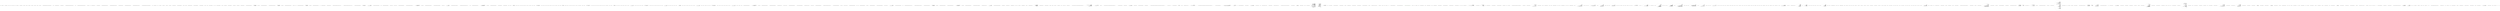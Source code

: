 digraph  {
d27 [cluster="HangFire.States.ApplyStateContext.ApplyState(HangFire.States.StateHandlerCollection, System.Collections.Generic.IEnumerable<HangFire.States.IApplyStateFilter>)", color=green, community=0, label="NewState.IsFinal", prediction=0, span="76-76"];
d42 [label="HangFire.States.ApplyStateContext", span=""];
d25 [cluster="HangFire.States.ApplyStateContext.ApplyState(HangFire.States.StateHandlerCollection, System.Collections.Generic.IEnumerable<HangFire.States.IApplyStateFilter>)", label=filters, span="71-71"];
d28 [cluster="HangFire.States.ApplyStateContext.ApplyState(HangFire.States.StateHandlerCollection, System.Collections.Generic.IEnumerable<HangFire.States.IApplyStateFilter>)", label="transaction.ExpireJob(JobId, JobExpirationTimeout)", span="78-78"];
d29 [cluster="HangFire.States.ApplyStateContext.ApplyState(HangFire.States.StateHandlerCollection, System.Collections.Generic.IEnumerable<HangFire.States.IApplyStateFilter>)", label="transaction.PersistJob(JobId)", span="82-82"];
d5 [cluster="HangFire.States.ApplyStateContext.ApplyStateContext(HangFire.Storage.IStorageConnection, HangFire.States.StateContext, HangFire.States.IState, string)", label="_connection = connection", span="36-36"];
d6 [cluster="HangFire.States.ApplyStateContext.ApplyStateContext(HangFire.Storage.IStorageConnection, HangFire.States.StateContext, HangFire.States.IState, string)", label="OldStateName = oldStateName", span="37-37"];
d7 [cluster="HangFire.States.ApplyStateContext.ApplyStateContext(HangFire.Storage.IStorageConnection, HangFire.States.StateContext, HangFire.States.IState, string)", label="NewState = newState", span="38-38"];
d8 [cluster="HangFire.States.ApplyStateContext.ApplyStateContext(HangFire.Storage.IStorageConnection, HangFire.States.StateContext, HangFire.States.IState, string)", label="JobExpirationTimeout = TimeSpan.FromDays(1)", span="39-39"];
d17 [cluster="HangFire.States.ApplyStateContext.ApplyState(HangFire.States.StateHandlerCollection, System.Collections.Generic.IEnumerable<HangFire.States.IApplyStateFilter>)", label="var transaction = _connection.CreateWriteTransaction()", span="52-52"];
d18 [cluster="HangFire.States.ApplyStateContext.ApplyState(HangFire.States.StateHandlerCollection, System.Collections.Generic.IEnumerable<HangFire.States.IApplyStateFilter>)", label="handlers.GetHandlers(OldStateName)", span="54-54"];
d19 [cluster="HangFire.States.ApplyStateContext.ApplyState(HangFire.States.StateHandlerCollection, System.Collections.Generic.IEnumerable<HangFire.States.IApplyStateFilter>)", label="handler.Unapply(this, transaction)", span="56-56"];
d21 [cluster="HangFire.States.ApplyStateContext.ApplyState(HangFire.States.StateHandlerCollection, System.Collections.Generic.IEnumerable<HangFire.States.IApplyStateFilter>)", label="filter.OnStateUnapplied(this, transaction)", span="61-61"];
d22 [cluster="HangFire.States.ApplyStateContext.ApplyState(HangFire.States.StateHandlerCollection, System.Collections.Generic.IEnumerable<HangFire.States.IApplyStateFilter>)", label="transaction.SetJobState(JobId, NewState)", span="64-64"];
d23 [cluster="HangFire.States.ApplyStateContext.ApplyState(HangFire.States.StateHandlerCollection, System.Collections.Generic.IEnumerable<HangFire.States.IApplyStateFilter>)", label="handlers.GetHandlers(NewState.Name)", span="66-66"];
d24 [cluster="HangFire.States.ApplyStateContext.ApplyState(HangFire.States.StateHandlerCollection, System.Collections.Generic.IEnumerable<HangFire.States.IApplyStateFilter>)", label="handler.Apply(this, transaction)", span="68-68"];
d26 [cluster="HangFire.States.ApplyStateContext.ApplyState(HangFire.States.StateHandlerCollection, System.Collections.Generic.IEnumerable<HangFire.States.IApplyStateFilter>)", label="filter.OnStateApplied(this, transaction)", span="73-73"];
d12 [cluster="HangFire.States.ApplyStateContext.ApplyState(HangFire.States.StateHandlerCollection, System.Collections.Generic.IEnumerable<HangFire.States.IApplyStateFilter>)", label="Entry HangFire.States.ApplyStateContext.ApplyState(HangFire.States.StateHandlerCollection, System.Collections.Generic.IEnumerable<HangFire.States.IApplyStateFilter>)", span="46-46"];
d30 [cluster="HangFire.States.ApplyStateContext.ApplyState(HangFire.States.StateHandlerCollection, System.Collections.Generic.IEnumerable<HangFire.States.IApplyStateFilter>)", label="transaction.Commit()", span="85-85"];
d39 [cluster="HangFire.Storage.IWriteOnlyTransaction.ExpireJob(string, System.TimeSpan)", label="Entry HangFire.Storage.IWriteOnlyTransaction.ExpireJob(string, System.TimeSpan)", span="24-24"];
d40 [cluster="HangFire.Storage.IWriteOnlyTransaction.PersistJob(string)", label="Entry HangFire.Storage.IWriteOnlyTransaction.PersistJob(string)", span="25-25"];
d0 [cluster="HangFire.States.ApplyStateContext.ApplyStateContext(HangFire.Storage.IStorageConnection, HangFire.States.StateContext, HangFire.States.IState, string)", label="Entry HangFire.States.ApplyStateContext.ApplyStateContext(HangFire.Storage.IStorageConnection, HangFire.States.StateContext, HangFire.States.IState, string)", span="26-26"];
d3 [cluster="HangFire.States.ApplyStateContext.ApplyStateContext(HangFire.Storage.IStorageConnection, HangFire.States.StateContext, HangFire.States.IState, string)", label="newState == null", span="34-34"];
d9 [cluster="HangFire.States.ApplyStateContext.ApplyStateContext(HangFire.Storage.IStorageConnection, HangFire.States.StateContext, HangFire.States.IState, string)", label="Exit HangFire.States.ApplyStateContext.ApplyStateContext(HangFire.Storage.IStorageConnection, HangFire.States.StateContext, HangFire.States.IState, string)", span="26-26"];
d11 [cluster="System.TimeSpan.FromDays(double)", label="Entry System.TimeSpan.FromDays(double)", span="0-0"];
d15 [cluster="HangFire.States.ApplyStateContext.ApplyState(HangFire.States.StateHandlerCollection, System.Collections.Generic.IEnumerable<HangFire.States.IApplyStateFilter>)", label="filters == null", span="50-50"];
d32 [cluster="HangFire.Storage.IStorageConnection.CreateWriteTransaction()", label="Entry HangFire.Storage.IStorageConnection.CreateWriteTransaction()", span="26-26"];
d20 [cluster="HangFire.States.ApplyStateContext.ApplyState(HangFire.States.StateHandlerCollection, System.Collections.Generic.IEnumerable<HangFire.States.IApplyStateFilter>)", label=filters, span="59-59"];
d33 [cluster="HangFire.States.StateHandlerCollection.GetHandlers(string)", label="Entry HangFire.States.StateHandlerCollection.GetHandlers(string)", span="40-40"];
d34 [cluster="HangFire.States.IStateHandler.Unapply(HangFire.States.ApplyStateContext, HangFire.Storage.IWriteOnlyTransaction)", label="Entry HangFire.States.IStateHandler.Unapply(HangFire.States.ApplyStateContext, HangFire.Storage.IWriteOnlyTransaction)", span="25-25"];
d35 [cluster="HangFire.States.IApplyStateFilter.OnStateUnapplied(HangFire.States.ApplyStateContext, HangFire.Storage.IWriteOnlyTransaction)", label="Entry HangFire.States.IApplyStateFilter.OnStateUnapplied(HangFire.States.ApplyStateContext, HangFire.Storage.IWriteOnlyTransaction)", span="36-36"];
d36 [cluster="HangFire.Storage.IWriteOnlyTransaction.SetJobState(string, HangFire.States.IState)", label="Entry HangFire.Storage.IWriteOnlyTransaction.SetJobState(string, HangFire.States.IState)", span="26-26"];
d37 [cluster="HangFire.States.IStateHandler.Apply(HangFire.States.ApplyStateContext, HangFire.Storage.IWriteOnlyTransaction)", label="Entry HangFire.States.IStateHandler.Apply(HangFire.States.ApplyStateContext, HangFire.Storage.IWriteOnlyTransaction)", span="24-24"];
d38 [cluster="HangFire.States.IApplyStateFilter.OnStateApplied(HangFire.States.ApplyStateContext, HangFire.Storage.IWriteOnlyTransaction)", label="Entry HangFire.States.IApplyStateFilter.OnStateApplied(HangFire.States.ApplyStateContext, HangFire.Storage.IWriteOnlyTransaction)", span="29-29"];
d31 [cluster="HangFire.States.ApplyStateContext.ApplyState(HangFire.States.StateHandlerCollection, System.Collections.Generic.IEnumerable<HangFire.States.IApplyStateFilter>)", label="Exit HangFire.States.ApplyStateContext.ApplyState(HangFire.States.StateHandlerCollection, System.Collections.Generic.IEnumerable<HangFire.States.IApplyStateFilter>)", span="46-46"];
d13 [cluster="HangFire.States.ApplyStateContext.ApplyState(HangFire.States.StateHandlerCollection, System.Collections.Generic.IEnumerable<HangFire.States.IApplyStateFilter>)", label="handlers == null", span="49-49"];
d41 [cluster="HangFire.Storage.IWriteOnlyTransaction.Commit()", label="Entry HangFire.Storage.IWriteOnlyTransaction.Commit()", span="48-48"];
d1 [cluster="HangFire.States.ApplyStateContext.ApplyStateContext(HangFire.Storage.IStorageConnection, HangFire.States.StateContext, HangFire.States.IState, string)", label="connection == null", span="33-33"];
d4 [cluster="HangFire.States.ApplyStateContext.ApplyStateContext(HangFire.Storage.IStorageConnection, HangFire.States.StateContext, HangFire.States.IState, string)", label="throw new ArgumentNullException(''newState'');", span="34-34"];
d2 [cluster="HangFire.States.ApplyStateContext.ApplyStateContext(HangFire.Storage.IStorageConnection, HangFire.States.StateContext, HangFire.States.IState, string)", label="throw new ArgumentNullException(''connection'');", span="33-33"];
d16 [cluster="HangFire.States.ApplyStateContext.ApplyState(HangFire.States.StateHandlerCollection, System.Collections.Generic.IEnumerable<HangFire.States.IApplyStateFilter>)", label="throw new ArgumentNullException(''filters'');", span="50-50"];
d14 [cluster="HangFire.States.ApplyStateContext.ApplyState(HangFire.States.StateHandlerCollection, System.Collections.Generic.IEnumerable<HangFire.States.IApplyStateFilter>)", label="throw new ArgumentNullException(''handlers'');", span="49-49"];
d10 [cluster="System.ArgumentNullException.ArgumentNullException(string)", label="Entry System.ArgumentNullException.ArgumentNullException(string)", span="0-0"];
m2_6 [cluster="HangFire.Core.Tests.States.SucceededStateFacts.SerializeData_ReturnsCorrectData()", file="BackgroundJobClientExtensions.cs", label="Entry HangFire.Core.Tests.States.SucceededStateFacts.SerializeData_ReturnsCorrectData()", span="16-16"];
m2_7 [cluster="HangFire.Core.Tests.States.SucceededStateFacts.SerializeData_ReturnsCorrectData()", file="BackgroundJobClientExtensions.cs", label="var state = new SucceededState()", span="18-18"];
m2_8 [cluster="HangFire.Core.Tests.States.SucceededStateFacts.SerializeData_ReturnsCorrectData()", file="BackgroundJobClientExtensions.cs", label="var data = state.SerializeData()", span="20-20"];
m2_9 [cluster="HangFire.Core.Tests.States.SucceededStateFacts.SerializeData_ReturnsCorrectData()", file="BackgroundJobClientExtensions.cs", label="Assert.Equal(JobHelper.ToStringTimestamp(state.SucceededAt), data[''SucceededAt''])", span="22-22"];
m2_10 [cluster="HangFire.Core.Tests.States.SucceededStateFacts.SerializeData_ReturnsCorrectData()", file="BackgroundJobClientExtensions.cs", label="Exit HangFire.Core.Tests.States.SucceededStateFacts.SerializeData_ReturnsCorrectData()", span="16-16"];
m2_13 [cluster="HangFire.Core.Tests.States.SucceededStateFacts.IsFinal_ReturnsTrue()", file="BackgroundJobClientExtensions.cs", label="Entry HangFire.Core.Tests.States.SucceededStateFacts.IsFinal_ReturnsTrue()", span="26-26"];
m2_14 [cluster="HangFire.Core.Tests.States.SucceededStateFacts.IsFinal_ReturnsTrue()", file="BackgroundJobClientExtensions.cs", label="var state = new SucceededState()", span="28-28"];
m2_15 [cluster="HangFire.Core.Tests.States.SucceededStateFacts.IsFinal_ReturnsTrue()", file="BackgroundJobClientExtensions.cs", label="Assert.True(state.IsFinal)", span="29-29"];
m2_16 [cluster="HangFire.Core.Tests.States.SucceededStateFacts.IsFinal_ReturnsTrue()", file="BackgroundJobClientExtensions.cs", label="Exit HangFire.Core.Tests.States.SucceededStateFacts.IsFinal_ReturnsTrue()", span="26-26"];
m2_17 [cluster="Unk.True", file="BackgroundJobClientExtensions.cs", label="Entry Unk.True", span=""];
m2_5 [cluster="Unk.Equal", file="BackgroundJobClientExtensions.cs", label="Entry Unk.Equal", span=""];
m2_0 [cluster="HangFire.Core.Tests.States.SucceededStateFacts.StateName_IsCorrect()", file="BackgroundJobClientExtensions.cs", label="Entry HangFire.Core.Tests.States.SucceededStateFacts.StateName_IsCorrect()", span="9-9"];
m2_1 [cluster="HangFire.Core.Tests.States.SucceededStateFacts.StateName_IsCorrect()", file="BackgroundJobClientExtensions.cs", label="var state = new SucceededState()", span="11-11"];
m2_2 [cluster="HangFire.Core.Tests.States.SucceededStateFacts.StateName_IsCorrect()", file="BackgroundJobClientExtensions.cs", label="Assert.Equal(SucceededState.StateName, state.Name)", span="12-12"];
m2_3 [cluster="HangFire.Core.Tests.States.SucceededStateFacts.StateName_IsCorrect()", file="BackgroundJobClientExtensions.cs", label="Exit HangFire.Core.Tests.States.SucceededStateFacts.StateName_IsCorrect()", span="9-9"];
m2_11 [cluster="HangFire.States.SucceededState.SerializeData()", file="BackgroundJobClientExtensions.cs", label="Entry HangFire.States.SucceededState.SerializeData()", span="39-39"];
m2_4 [cluster="HangFire.States.SucceededState.SucceededState()", file="BackgroundJobClientExtensions.cs", label="Entry HangFire.States.SucceededState.SucceededState()", span="27-27"];
m2_12 [cluster="HangFire.Common.JobHelper.ToStringTimestamp(System.DateTime)", file="BackgroundJobClientExtensions.cs", label="Entry HangFire.Common.JobHelper.ToStringTimestamp(System.DateTime)", span="50-50"];
m3_6 [cluster="HangFire.Core.Tests.BackgroundJobClientExtensionsFacts.StaticCreate_ThrowsAnException_WhenClientIsNull()", file="BackgroundJobClientExtensionsFacts.cs", label="Entry HangFire.Core.Tests.BackgroundJobClientExtensionsFacts.StaticCreate_ThrowsAnException_WhenClientIsNull()", span="20-20"];
m3_7 [cluster="HangFire.Core.Tests.BackgroundJobClientExtensionsFacts.StaticCreate_ThrowsAnException_WhenClientIsNull()", file="BackgroundJobClientExtensionsFacts.cs", label="var exception = Assert.Throws<ArgumentNullException>(\r\n                () => BackgroundJobClientExtensions.Create(\r\n                    null, () => StaticMethod(), _state.Object))", span="22-24"];
m3_8 [cluster="HangFire.Core.Tests.BackgroundJobClientExtensionsFacts.StaticCreate_ThrowsAnException_WhenClientIsNull()", file="BackgroundJobClientExtensionsFacts.cs", label="Assert.Equal(''client'', exception.ParamName)", span="26-26"];
m3_9 [cluster="HangFire.Core.Tests.BackgroundJobClientExtensionsFacts.StaticCreate_ThrowsAnException_WhenClientIsNull()", file="BackgroundJobClientExtensionsFacts.cs", label="Exit HangFire.Core.Tests.BackgroundJobClientExtensionsFacts.StaticCreate_ThrowsAnException_WhenClientIsNull()", span="20-20"];
m3_95 [cluster="HangFire.Core.Tests.BackgroundJobClientExtensionsFacts.StaticEnqueue_WithQueue_ThrowsAnException_WhenClientIsNull()", file="BackgroundJobClientExtensionsFacts.cs", label="Entry HangFire.Core.Tests.BackgroundJobClientExtensionsFacts.StaticEnqueue_WithQueue_ThrowsAnException_WhenClientIsNull()", span="92-92"];
m3_96 [cluster="HangFire.Core.Tests.BackgroundJobClientExtensionsFacts.StaticEnqueue_WithQueue_ThrowsAnException_WhenClientIsNull()", file="BackgroundJobClientExtensionsFacts.cs", label="var exception = Assert.Throws<ArgumentNullException>(\r\n                () => BackgroundJobClientExtensions.Enqueue(\r\n                    null, () => StaticMethod(), ''critical''))", span="94-96"];
m3_97 [cluster="HangFire.Core.Tests.BackgroundJobClientExtensionsFacts.StaticEnqueue_WithQueue_ThrowsAnException_WhenClientIsNull()", file="BackgroundJobClientExtensionsFacts.cs", label="Assert.Equal(''client'', exception.ParamName)", span="98-98"];
m3_98 [cluster="HangFire.Core.Tests.BackgroundJobClientExtensionsFacts.StaticEnqueue_WithQueue_ThrowsAnException_WhenClientIsNull()", file="BackgroundJobClientExtensionsFacts.cs", label="Exit HangFire.Core.Tests.BackgroundJobClientExtensionsFacts.StaticEnqueue_WithQueue_ThrowsAnException_WhenClientIsNull()", span="92-92"];
m3_4 [cluster="Mock<IBackgroundJobClient>.cstr", file="BackgroundJobClientExtensionsFacts.cs", label="Entry Mock<IBackgroundJobClient>.cstr", span=""];
m3_11 [cluster="Unk.Equal", file="BackgroundJobClientExtensionsFacts.cs", label="Entry Unk.Equal", span=""];
m3_52 [cluster="HangFire.Core.Tests.BackgroundJobClientExtensionsFacts.StaticEnqueue_ThrowsAnException_WhenClientIsNull()", file="BackgroundJobClientExtensionsFacts.cs", label="Entry HangFire.Core.Tests.BackgroundJobClientExtensionsFacts.StaticEnqueue_ThrowsAnException_WhenClientIsNull()", span="56-56"];
m3_53 [cluster="HangFire.Core.Tests.BackgroundJobClientExtensionsFacts.StaticEnqueue_ThrowsAnException_WhenClientIsNull()", file="BackgroundJobClientExtensionsFacts.cs", label="var exception = Assert.Throws<ArgumentNullException>(\r\n                () => BackgroundJobClientExtensions.Enqueue(\r\n                    null, () => StaticMethod()))", span="58-60"];
m3_54 [cluster="HangFire.Core.Tests.BackgroundJobClientExtensionsFacts.StaticEnqueue_ThrowsAnException_WhenClientIsNull()", file="BackgroundJobClientExtensionsFacts.cs", label="Assert.Equal(''client'', exception.ParamName)", span="62-62"];
m3_55 [cluster="HangFire.Core.Tests.BackgroundJobClientExtensionsFacts.StaticEnqueue_ThrowsAnException_WhenClientIsNull()", file="BackgroundJobClientExtensionsFacts.cs", label="Exit HangFire.Core.Tests.BackgroundJobClientExtensionsFacts.StaticEnqueue_ThrowsAnException_WhenClientIsNull()", span="56-56"];
m3_10 [cluster="Unk.>", file="BackgroundJobClientExtensionsFacts.cs", label="Entry Unk.>", span=""];
m3_41 [cluster="HangFire.Core.Tests.BackgroundJobClientExtensionsFacts.InstanceMethod()", file="BackgroundJobClientExtensionsFacts.cs", label="Entry HangFire.Core.Tests.BackgroundJobClientExtensionsFacts.InstanceMethod()", span="176-176"];
m3_194 [cluster="HangFire.Core.Tests.BackgroundJobClientExtensionsFacts.InstanceMethod()", file="BackgroundJobClientExtensionsFacts.cs", label="Exit HangFire.Core.Tests.BackgroundJobClientExtensionsFacts.InstanceMethod()", span="176-176"];
m3_151 [cluster="HangFire.BackgroundJobClientExtensions.Schedule(HangFire.IBackgroundJobClient, System.Linq.Expressions.Expression<System.Action>, System.TimeSpan)", file="BackgroundJobClientExtensionsFacts.cs", label="Entry HangFire.BackgroundJobClientExtensions.Schedule(HangFire.IBackgroundJobClient, System.Linq.Expressions.Expression<System.Action>, System.TimeSpan)", span="106-106"];
m3_176 [cluster="HangFire.BackgroundJobClientExtensions.Schedule<T>(HangFire.IBackgroundJobClient, System.Linq.Expressions.Expression<System.Action<T>>, System.TimeSpan)", file="BackgroundJobClientExtensionsFacts.cs", label="Entry HangFire.BackgroundJobClientExtensions.Schedule<T>(HangFire.IBackgroundJobClient, System.Linq.Expressions.Expression<System.Action<T>>, System.TimeSpan)", span="123-123"];
m3_180 [cluster="HangFire.Core.Tests.BackgroundJobClientExtensionsFacts.InstanceSchedule_ShouldCreateAJobInTheScheduledState()", file="BackgroundJobClientExtensionsFacts.cs", label="Entry HangFire.Core.Tests.BackgroundJobClientExtensionsFacts.InstanceSchedule_ShouldCreateAJobInTheScheduledState()", span="162-162"];
m3_181 [cluster="HangFire.Core.Tests.BackgroundJobClientExtensionsFacts.InstanceSchedule_ShouldCreateAJobInTheScheduledState()", file="BackgroundJobClientExtensionsFacts.cs", label="_client.Object.Schedule<BackgroundJobClientExtensionsFacts>(\r\n                x => x.InstanceMethod(), TimeSpan.FromDays(1))", span="164-165"];
m3_182 [cluster="HangFire.Core.Tests.BackgroundJobClientExtensionsFacts.InstanceSchedule_ShouldCreateAJobInTheScheduledState()", file="BackgroundJobClientExtensionsFacts.cs", label="_client.Verify(x => x.Create(\r\n                It.IsNotNull<Job>(),\r\n                It.Is<ScheduledState>(state => state.EnqueueAt > DateTime.UtcNow)))", span="167-169"];
m3_183 [cluster="HangFire.Core.Tests.BackgroundJobClientExtensionsFacts.InstanceSchedule_ShouldCreateAJobInTheScheduledState()", file="BackgroundJobClientExtensionsFacts.cs", label="Exit HangFire.Core.Tests.BackgroundJobClientExtensionsFacts.InstanceSchedule_ShouldCreateAJobInTheScheduledState()", span="162-162"];
m3_67 [cluster="Unk.Enqueue", file="BackgroundJobClientExtensionsFacts.cs", label="Entry Unk.Enqueue", span=""];
m3_20 [cluster="HangFire.Core.Tests.BackgroundJobClientExtensionsFacts.StaticCreate_ShouldCreateAJobInTheGivenState()", file="BackgroundJobClientExtensionsFacts.cs", label="Entry HangFire.Core.Tests.BackgroundJobClientExtensionsFacts.StaticCreate_ShouldCreateAJobInTheGivenState()", span="30-30"];
m3_21 [cluster="HangFire.Core.Tests.BackgroundJobClientExtensionsFacts.StaticCreate_ShouldCreateAJobInTheGivenState()", file="BackgroundJobClientExtensionsFacts.cs", label="_client.Object.Create(() => StaticMethod(), _state.Object)", span="32-32"];
m3_22 [cluster="HangFire.Core.Tests.BackgroundJobClientExtensionsFacts.StaticCreate_ShouldCreateAJobInTheGivenState()", file="BackgroundJobClientExtensionsFacts.cs", label="_client.Verify(x => x.Create(It.IsNotNull<Job>(), _state.Object))", span="34-34"];
m3_23 [cluster="HangFire.Core.Tests.BackgroundJobClientExtensionsFacts.StaticCreate_ShouldCreateAJobInTheGivenState()", file="BackgroundJobClientExtensionsFacts.cs", label="Exit HangFire.Core.Tests.BackgroundJobClientExtensionsFacts.StaticCreate_ShouldCreateAJobInTheGivenState()", span="30-30"];
m3_119 [cluster="HangFire.Core.Tests.BackgroundJobClientExtensionsFacts.InstanceEnqueue_WithQueue_ThrowsAnException_WhenClientIsNull()", file="BackgroundJobClientExtensionsFacts.cs", label="Entry HangFire.Core.Tests.BackgroundJobClientExtensionsFacts.InstanceEnqueue_WithQueue_ThrowsAnException_WhenClientIsNull()", span="112-112"];
m3_120 [cluster="HangFire.Core.Tests.BackgroundJobClientExtensionsFacts.InstanceEnqueue_WithQueue_ThrowsAnException_WhenClientIsNull()", file="BackgroundJobClientExtensionsFacts.cs", label="var exception = Assert.Throws<ArgumentNullException>(\r\n                () => BackgroundJobClientExtensions.Enqueue<BackgroundJobClientExtensionsFacts>(\r\n                    null, x => x.InstanceMethod(), ''critical''))", span="114-116"];
m3_121 [cluster="HangFire.Core.Tests.BackgroundJobClientExtensionsFacts.InstanceEnqueue_WithQueue_ThrowsAnException_WhenClientIsNull()", file="BackgroundJobClientExtensionsFacts.cs", label="Assert.Equal(''client'', exception.ParamName)", span="118-118"];
m3_122 [cluster="HangFire.Core.Tests.BackgroundJobClientExtensionsFacts.InstanceEnqueue_WithQueue_ThrowsAnException_WhenClientIsNull()", file="BackgroundJobClientExtensionsFacts.cs", label="Exit HangFire.Core.Tests.BackgroundJobClientExtensionsFacts.InstanceEnqueue_WithQueue_ThrowsAnException_WhenClientIsNull()", span="112-112"];
m3_106 [cluster="HangFire.Core.Tests.BackgroundJobClientExtensionsFacts.StaticEnqueue_WithQueue_ShouldCreateAJobInTheEnqueuedState()", file="BackgroundJobClientExtensionsFacts.cs", label="Entry HangFire.Core.Tests.BackgroundJobClientExtensionsFacts.StaticEnqueue_WithQueue_ShouldCreateAJobInTheEnqueuedState()", span="102-102"];
m3_107 [cluster="HangFire.Core.Tests.BackgroundJobClientExtensionsFacts.StaticEnqueue_WithQueue_ShouldCreateAJobInTheEnqueuedState()", file="BackgroundJobClientExtensionsFacts.cs", label="_client.Object.Enqueue(() => StaticMethod(), ''critical'')", span="104-104"];
m3_108 [cluster="HangFire.Core.Tests.BackgroundJobClientExtensionsFacts.StaticEnqueue_WithQueue_ShouldCreateAJobInTheEnqueuedState()", file="BackgroundJobClientExtensionsFacts.cs", label="_client.Verify(x => x.Create(\r\n                It.IsNotNull<Job>(),\r\n                It.Is<EnqueuedState>(state => state.Queue == ''critical'')))", span="106-108"];
m3_109 [cluster="HangFire.Core.Tests.BackgroundJobClientExtensionsFacts.StaticEnqueue_WithQueue_ShouldCreateAJobInTheEnqueuedState()", file="BackgroundJobClientExtensionsFacts.cs", label="Exit HangFire.Core.Tests.BackgroundJobClientExtensionsFacts.StaticEnqueue_WithQueue_ShouldCreateAJobInTheEnqueuedState()", span="102-102"];
m3_126 [cluster="HangFire.BackgroundJobClientExtensions.Enqueue<T>(HangFire.IBackgroundJobClient, System.Linq.Expressions.Expression<System.Action<T>>, string)", file="BackgroundJobClientExtensionsFacts.cs", label="Entry HangFire.BackgroundJobClientExtensions.Enqueue<T>(HangFire.IBackgroundJobClient, System.Linq.Expressions.Expression<System.Action<T>>, string)", span="90-90"];
m3_5 [cluster="Mock<State>.cstr", file="BackgroundJobClientExtensionsFacts.cs", label="Entry Mock<State>.cstr", span=""];
m3_169 [cluster="HangFire.Core.Tests.BackgroundJobClientExtensionsFacts.InstanceSchedule_ThrowsAnException_WhenClientIsNull()", file="BackgroundJobClientExtensionsFacts.cs", label="Entry HangFire.Core.Tests.BackgroundJobClientExtensionsFacts.InstanceSchedule_ThrowsAnException_WhenClientIsNull()", span="152-152"];
m3_170 [cluster="HangFire.Core.Tests.BackgroundJobClientExtensionsFacts.InstanceSchedule_ThrowsAnException_WhenClientIsNull()", file="BackgroundJobClientExtensionsFacts.cs", label="var exception = Assert.Throws<ArgumentNullException>(\r\n                () => BackgroundJobClientExtensions.Schedule<BackgroundJobClientExtensionsFacts>(\r\n                    null, x => x.InstanceMethod(), TimeSpan.FromDays(1)))", span="154-156"];
m3_171 [cluster="HangFire.Core.Tests.BackgroundJobClientExtensionsFacts.InstanceSchedule_ThrowsAnException_WhenClientIsNull()", file="BackgroundJobClientExtensionsFacts.cs", label="Assert.Equal(''client'', exception.ParamName)", span="158-158"];
m3_172 [cluster="HangFire.Core.Tests.BackgroundJobClientExtensionsFacts.InstanceSchedule_ThrowsAnException_WhenClientIsNull()", file="BackgroundJobClientExtensionsFacts.cs", label="Exit HangFire.Core.Tests.BackgroundJobClientExtensionsFacts.InstanceSchedule_ThrowsAnException_WhenClientIsNull()", span="152-152"];
m3_19 [cluster="HangFire.Core.Tests.BackgroundJobClientExtensionsFacts.StaticMethod()", file="BackgroundJobClientExtensionsFacts.cs", label="Entry HangFire.Core.Tests.BackgroundJobClientExtensionsFacts.StaticMethod()", span="172-172"];
m3_193 [cluster="HangFire.Core.Tests.BackgroundJobClientExtensionsFacts.StaticMethod()", file="BackgroundJobClientExtensionsFacts.cs", label="Exit HangFire.Core.Tests.BackgroundJobClientExtensionsFacts.StaticMethod()", span="172-172"];
m3_190 [cluster="lambda expression", file="BackgroundJobClientExtensionsFacts.cs", label="Entry lambda expression", span="169-169"];
m3_12 [cluster="lambda expression", file="BackgroundJobClientExtensionsFacts.cs", label="Entry lambda expression", span="23-24"];
m3_13 [cluster="lambda expression", file="BackgroundJobClientExtensionsFacts.cs", label="BackgroundJobClientExtensions.Create(\r\n                    null, () => StaticMethod(), _state.Object)", span="23-24"];
m3_14 [cluster="lambda expression", file="BackgroundJobClientExtensionsFacts.cs", label="Exit lambda expression", span="23-24"];
m3_16 [cluster="lambda expression", file="BackgroundJobClientExtensionsFacts.cs", label="Entry lambda expression", span="24-24"];
m3_17 [cluster="lambda expression", file="BackgroundJobClientExtensionsFacts.cs", label="StaticMethod()", span="24-24"];
m3_18 [cluster="lambda expression", file="BackgroundJobClientExtensionsFacts.cs", label="Exit lambda expression", span="24-24"];
m3_25 [cluster="lambda expression", file="BackgroundJobClientExtensionsFacts.cs", label="Entry lambda expression", span="32-32"];
m3_28 [cluster="lambda expression", file="BackgroundJobClientExtensionsFacts.cs", label="Entry lambda expression", span="34-34"];
m3_26 [cluster="lambda expression", file="BackgroundJobClientExtensionsFacts.cs", label="StaticMethod()", span="32-32"];
m3_27 [cluster="lambda expression", file="BackgroundJobClientExtensionsFacts.cs", label="Exit lambda expression", span="32-32"];
m3_29 [cluster="lambda expression", file="BackgroundJobClientExtensionsFacts.cs", label="x.Create(It.IsNotNull<Job>(), _state.Object)", span="34-34"];
m3_30 [cluster="lambda expression", file="BackgroundJobClientExtensionsFacts.cs", label="Exit lambda expression", span="34-34"];
m3_35 [cluster="lambda expression", file="BackgroundJobClientExtensionsFacts.cs", label="Entry lambda expression", span="41-42"];
m3_36 [cluster="lambda expression", file="BackgroundJobClientExtensionsFacts.cs", label="BackgroundJobClientExtensions.Create<BackgroundJobClientExtensionsFacts>(\r\n                    null, x => x.InstanceMethod(), _state.Object)", span="41-42"];
m3_37 [cluster="lambda expression", file="BackgroundJobClientExtensionsFacts.cs", label="Exit lambda expression", span="41-42"];
m3_38 [cluster="lambda expression", file="BackgroundJobClientExtensionsFacts.cs", label="Entry lambda expression", span="42-42"];
m3_39 [cluster="lambda expression", file="BackgroundJobClientExtensionsFacts.cs", label="x.InstanceMethod()", span="42-42"];
m3_40 [cluster="lambda expression", file="BackgroundJobClientExtensionsFacts.cs", label="Exit lambda expression", span="42-42"];
m3_46 [cluster="lambda expression", file="BackgroundJobClientExtensionsFacts.cs", label="Entry lambda expression", span="50-50"];
m3_49 [cluster="lambda expression", file="BackgroundJobClientExtensionsFacts.cs", label="Entry lambda expression", span="52-52"];
m3_47 [cluster="lambda expression", file="BackgroundJobClientExtensionsFacts.cs", label="x.InstanceMethod()", span="50-50"];
m3_48 [cluster="lambda expression", file="BackgroundJobClientExtensionsFacts.cs", label="Exit lambda expression", span="50-50"];
m3_50 [cluster="lambda expression", file="BackgroundJobClientExtensionsFacts.cs", label="x.Create(It.IsNotNull<Job>(), _state.Object)", span="52-52"];
m3_51 [cluster="lambda expression", file="BackgroundJobClientExtensionsFacts.cs", label="Exit lambda expression", span="52-52"];
m3_56 [cluster="lambda expression", file="BackgroundJobClientExtensionsFacts.cs", label="Entry lambda expression", span="59-60"];
m3_57 [cluster="lambda expression", file="BackgroundJobClientExtensionsFacts.cs", label="BackgroundJobClientExtensions.Enqueue(\r\n                    null, () => StaticMethod())", span="59-60"];
m3_58 [cluster="lambda expression", file="BackgroundJobClientExtensionsFacts.cs", label="Exit lambda expression", span="59-60"];
m3_60 [cluster="lambda expression", file="BackgroundJobClientExtensionsFacts.cs", label="Entry lambda expression", span="60-60"];
m3_61 [cluster="lambda expression", file="BackgroundJobClientExtensionsFacts.cs", label="StaticMethod()", span="60-60"];
m3_62 [cluster="lambda expression", file="BackgroundJobClientExtensionsFacts.cs", label="Exit lambda expression", span="60-60"];
m3_68 [cluster="lambda expression", file="BackgroundJobClientExtensionsFacts.cs", label="Entry lambda expression", span="68-68"];
m3_71 [cluster="lambda expression", file="BackgroundJobClientExtensionsFacts.cs", label="Entry lambda expression", span="70-70"];
m3_69 [cluster="lambda expression", file="BackgroundJobClientExtensionsFacts.cs", label="StaticMethod()", span="68-68"];
m3_70 [cluster="lambda expression", file="BackgroundJobClientExtensionsFacts.cs", label="Exit lambda expression", span="68-68"];
m3_72 [cluster="lambda expression", file="BackgroundJobClientExtensionsFacts.cs", label="x.Create(It.IsNotNull<Job>(), It.IsAny<EnqueuedState>())", span="70-70"];
m3_73 [cluster="lambda expression", file="BackgroundJobClientExtensionsFacts.cs", label="Exit lambda expression", span="70-70"];
m3_78 [cluster="lambda expression", file="BackgroundJobClientExtensionsFacts.cs", label="Entry lambda expression", span="77-78"];
m3_79 [cluster="lambda expression", file="BackgroundJobClientExtensionsFacts.cs", label="BackgroundJobClientExtensions.Enqueue<BackgroundJobClientExtensionsFacts>(\r\n                    null, x => x.InstanceMethod())", span="77-78"];
m3_80 [cluster="lambda expression", file="BackgroundJobClientExtensionsFacts.cs", label="Exit lambda expression", span="77-78"];
m3_82 [cluster="lambda expression", file="BackgroundJobClientExtensionsFacts.cs", label="Entry lambda expression", span="78-78"];
m3_83 [cluster="lambda expression", file="BackgroundJobClientExtensionsFacts.cs", label="x.InstanceMethod()", span="78-78"];
m3_84 [cluster="lambda expression", file="BackgroundJobClientExtensionsFacts.cs", label="Exit lambda expression", span="78-78"];
m3_89 [cluster="lambda expression", file="BackgroundJobClientExtensionsFacts.cs", label="Entry lambda expression", span="86-86"];
m3_92 [cluster="lambda expression", file="BackgroundJobClientExtensionsFacts.cs", label="Entry lambda expression", span="88-88"];
m3_90 [cluster="lambda expression", file="BackgroundJobClientExtensionsFacts.cs", label="x.InstanceMethod()", span="86-86"];
m3_91 [cluster="lambda expression", file="BackgroundJobClientExtensionsFacts.cs", label="Exit lambda expression", span="86-86"];
m3_93 [cluster="lambda expression", file="BackgroundJobClientExtensionsFacts.cs", label="x.Create(It.IsNotNull<Job>(), It.IsAny<EnqueuedState>())", span="88-88"];
m3_94 [cluster="lambda expression", file="BackgroundJobClientExtensionsFacts.cs", label="Exit lambda expression", span="88-88"];
m3_99 [cluster="lambda expression", file="BackgroundJobClientExtensionsFacts.cs", label="Entry lambda expression", span="95-96"];
m3_100 [cluster="lambda expression", file="BackgroundJobClientExtensionsFacts.cs", label="BackgroundJobClientExtensions.Enqueue(\r\n                    null, () => StaticMethod(), ''critical'')", span="95-96"];
m3_101 [cluster="lambda expression", file="BackgroundJobClientExtensionsFacts.cs", label="Exit lambda expression", span="95-96"];
m3_103 [cluster="lambda expression", file="BackgroundJobClientExtensionsFacts.cs", label="Entry lambda expression", span="96-96"];
m3_104 [cluster="lambda expression", file="BackgroundJobClientExtensionsFacts.cs", label="StaticMethod()", span="96-96"];
m3_105 [cluster="lambda expression", file="BackgroundJobClientExtensionsFacts.cs", label="Exit lambda expression", span="96-96"];
m3_110 [cluster="lambda expression", file="BackgroundJobClientExtensionsFacts.cs", label="Entry lambda expression", span="104-104"];
m3_113 [cluster="lambda expression", file="BackgroundJobClientExtensionsFacts.cs", label="Entry lambda expression", span="106-108"];
m3_111 [cluster="lambda expression", file="BackgroundJobClientExtensionsFacts.cs", label="StaticMethod()", span="104-104"];
m3_112 [cluster="lambda expression", file="BackgroundJobClientExtensionsFacts.cs", label="Exit lambda expression", span="104-104"];
m3_114 [cluster="lambda expression", file="BackgroundJobClientExtensionsFacts.cs", label="x.Create(\r\n                It.IsNotNull<Job>(),\r\n                It.Is<EnqueuedState>(state => state.Queue == ''critical''))", span="106-108"];
m3_115 [cluster="lambda expression", file="BackgroundJobClientExtensionsFacts.cs", label="Exit lambda expression", span="106-108"];
m3_116 [cluster="lambda expression", file="BackgroundJobClientExtensionsFacts.cs", label="Entry lambda expression", span="108-108"];
m3_117 [cluster="lambda expression", file="BackgroundJobClientExtensionsFacts.cs", label="state.Queue == ''critical''", span="108-108"];
m3_118 [cluster="lambda expression", file="BackgroundJobClientExtensionsFacts.cs", label="Exit lambda expression", span="108-108"];
m3_123 [cluster="lambda expression", file="BackgroundJobClientExtensionsFacts.cs", label="Entry lambda expression", span="115-116"];
m3_124 [cluster="lambda expression", file="BackgroundJobClientExtensionsFacts.cs", label="BackgroundJobClientExtensions.Enqueue<BackgroundJobClientExtensionsFacts>(\r\n                    null, x => x.InstanceMethod(), ''critical'')", span="115-116"];
m3_125 [cluster="lambda expression", file="BackgroundJobClientExtensionsFacts.cs", label="Exit lambda expression", span="115-116"];
m3_127 [cluster="lambda expression", file="BackgroundJobClientExtensionsFacts.cs", label="Entry lambda expression", span="116-116"];
m3_128 [cluster="lambda expression", file="BackgroundJobClientExtensionsFacts.cs", label="x.InstanceMethod()", span="116-116"];
m3_129 [cluster="lambda expression", file="BackgroundJobClientExtensionsFacts.cs", label="Exit lambda expression", span="116-116"];
m3_134 [cluster="lambda expression", file="BackgroundJobClientExtensionsFacts.cs", label="Entry lambda expression", span="124-124"];
m3_137 [cluster="lambda expression", file="BackgroundJobClientExtensionsFacts.cs", label="Entry lambda expression", span="126-128"];
m3_135 [cluster="lambda expression", file="BackgroundJobClientExtensionsFacts.cs", label="x.InstanceMethod()", span="124-124"];
m3_136 [cluster="lambda expression", file="BackgroundJobClientExtensionsFacts.cs", label="Exit lambda expression", span="124-124"];
m3_138 [cluster="lambda expression", file="BackgroundJobClientExtensionsFacts.cs", label="x.Create(\r\n                It.IsNotNull<Job>(),\r\n                It.Is<EnqueuedState>(state => state.Queue == ''critical''))", span="126-128"];
m3_139 [cluster="lambda expression", file="BackgroundJobClientExtensionsFacts.cs", label="Exit lambda expression", span="126-128"];
m3_140 [cluster="lambda expression", file="BackgroundJobClientExtensionsFacts.cs", label="Entry lambda expression", span="128-128"];
m3_141 [cluster="lambda expression", file="BackgroundJobClientExtensionsFacts.cs", label="state.Queue == ''critical''", span="128-128"];
m3_142 [cluster="lambda expression", file="BackgroundJobClientExtensionsFacts.cs", label="Exit lambda expression", span="128-128"];
m3_147 [cluster="lambda expression", file="BackgroundJobClientExtensionsFacts.cs", label="Entry lambda expression", span="135-136"];
m3_148 [cluster="lambda expression", file="BackgroundJobClientExtensionsFacts.cs", label="BackgroundJobClientExtensions.Schedule(\r\n                    null, () => StaticMethod(), TimeSpan.FromDays(1))", span="135-136"];
m3_149 [cluster="lambda expression", file="BackgroundJobClientExtensionsFacts.cs", label="Exit lambda expression", span="135-136"];
m3_152 [cluster="lambda expression", file="BackgroundJobClientExtensionsFacts.cs", label="Entry lambda expression", span="136-136"];
m3_153 [cluster="lambda expression", file="BackgroundJobClientExtensionsFacts.cs", label="StaticMethod()", span="136-136"];
m3_154 [cluster="lambda expression", file="BackgroundJobClientExtensionsFacts.cs", label="Exit lambda expression", span="136-136"];
m3_160 [cluster="lambda expression", file="BackgroundJobClientExtensionsFacts.cs", label="Entry lambda expression", span="144-144"];
m3_163 [cluster="lambda expression", file="BackgroundJobClientExtensionsFacts.cs", label="Entry lambda expression", span="146-148"];
m3_161 [cluster="lambda expression", file="BackgroundJobClientExtensionsFacts.cs", label="StaticMethod()", span="144-144"];
m3_162 [cluster="lambda expression", file="BackgroundJobClientExtensionsFacts.cs", label="Exit lambda expression", span="144-144"];
m3_164 [cluster="lambda expression", file="BackgroundJobClientExtensionsFacts.cs", label="x.Create(\r\n                It.IsNotNull<Job>(),\r\n                It.Is<ScheduledState>(state => state.EnqueueAt > DateTime.UtcNow))", span="146-148"];
m3_165 [cluster="lambda expression", file="BackgroundJobClientExtensionsFacts.cs", label="Exit lambda expression", span="146-148"];
m3_166 [cluster="lambda expression", file="BackgroundJobClientExtensionsFacts.cs", label="Entry lambda expression", span="148-148"];
m3_167 [cluster="lambda expression", file="BackgroundJobClientExtensionsFacts.cs", label="state.EnqueueAt > DateTime.UtcNow", span="148-148"];
m3_168 [cluster="lambda expression", file="BackgroundJobClientExtensionsFacts.cs", label="Exit lambda expression", span="148-148"];
m3_173 [cluster="lambda expression", file="BackgroundJobClientExtensionsFacts.cs", label="Entry lambda expression", span="155-156"];
m3_174 [cluster="lambda expression", file="BackgroundJobClientExtensionsFacts.cs", label="BackgroundJobClientExtensions.Schedule<BackgroundJobClientExtensionsFacts>(\r\n                    null, x => x.InstanceMethod(), TimeSpan.FromDays(1))", span="155-156"];
m3_175 [cluster="lambda expression", file="BackgroundJobClientExtensionsFacts.cs", label="Exit lambda expression", span="155-156"];
m3_177 [cluster="lambda expression", file="BackgroundJobClientExtensionsFacts.cs", label="Entry lambda expression", span="156-156"];
m3_178 [cluster="lambda expression", file="BackgroundJobClientExtensionsFacts.cs", label="x.InstanceMethod()", span="156-156"];
m3_179 [cluster="lambda expression", file="BackgroundJobClientExtensionsFacts.cs", label="Exit lambda expression", span="156-156"];
m3_184 [cluster="lambda expression", file="BackgroundJobClientExtensionsFacts.cs", label="Entry lambda expression", span="165-165"];
m3_187 [cluster="lambda expression", file="BackgroundJobClientExtensionsFacts.cs", label="Entry lambda expression", span="167-169"];
m3_185 [cluster="lambda expression", file="BackgroundJobClientExtensionsFacts.cs", label="x.InstanceMethod()", span="165-165"];
m3_186 [cluster="lambda expression", file="BackgroundJobClientExtensionsFacts.cs", label="Exit lambda expression", span="165-165"];
m3_188 [cluster="lambda expression", file="BackgroundJobClientExtensionsFacts.cs", label="x.Create(\r\n                It.IsNotNull<Job>(),\r\n                It.Is<ScheduledState>(state => state.EnqueueAt > DateTime.UtcNow))", span="167-169"];
m3_189 [cluster="lambda expression", file="BackgroundJobClientExtensionsFacts.cs", label="Exit lambda expression", span="167-169"];
m3_191 [cluster="lambda expression", file="BackgroundJobClientExtensionsFacts.cs", label="state.EnqueueAt > DateTime.UtcNow", span="169-169"];
m3_192 [cluster="lambda expression", file="BackgroundJobClientExtensionsFacts.cs", label="Exit lambda expression", span="169-169"];
m3_74 [cluster="HangFire.Core.Tests.BackgroundJobClientExtensionsFacts.InstanceEnqueue_ThrowsAnException_WhenClientIsNull()", file="BackgroundJobClientExtensionsFacts.cs", label="Entry HangFire.Core.Tests.BackgroundJobClientExtensionsFacts.InstanceEnqueue_ThrowsAnException_WhenClientIsNull()", span="74-74"];
m3_75 [cluster="HangFire.Core.Tests.BackgroundJobClientExtensionsFacts.InstanceEnqueue_ThrowsAnException_WhenClientIsNull()", file="BackgroundJobClientExtensionsFacts.cs", label="var exception = Assert.Throws<ArgumentNullException>(\r\n                () => BackgroundJobClientExtensions.Enqueue<BackgroundJobClientExtensionsFacts>(\r\n                    null, x => x.InstanceMethod()))", span="76-78"];
m3_76 [cluster="HangFire.Core.Tests.BackgroundJobClientExtensionsFacts.InstanceEnqueue_ThrowsAnException_WhenClientIsNull()", file="BackgroundJobClientExtensionsFacts.cs", label="Assert.Equal(''client'', exception.ParamName)", span="80-80"];
m3_77 [cluster="HangFire.Core.Tests.BackgroundJobClientExtensionsFacts.InstanceEnqueue_ThrowsAnException_WhenClientIsNull()", file="BackgroundJobClientExtensionsFacts.cs", label="Exit HangFire.Core.Tests.BackgroundJobClientExtensionsFacts.InstanceEnqueue_ThrowsAnException_WhenClientIsNull()", span="74-74"];
m3_85 [cluster="HangFire.Core.Tests.BackgroundJobClientExtensionsFacts.InstanceEnqueue_ShouldCreateAJobInTheEnqueuedState()", file="BackgroundJobClientExtensionsFacts.cs", label="Entry HangFire.Core.Tests.BackgroundJobClientExtensionsFacts.InstanceEnqueue_ShouldCreateAJobInTheEnqueuedState()", span="84-84"];
m3_86 [cluster="HangFire.Core.Tests.BackgroundJobClientExtensionsFacts.InstanceEnqueue_ShouldCreateAJobInTheEnqueuedState()", file="BackgroundJobClientExtensionsFacts.cs", label="_client.Object.Enqueue<BackgroundJobClientExtensionsFacts>(x => x.InstanceMethod())", span="86-86"];
m3_87 [cluster="HangFire.Core.Tests.BackgroundJobClientExtensionsFacts.InstanceEnqueue_ShouldCreateAJobInTheEnqueuedState()", file="BackgroundJobClientExtensionsFacts.cs", label="_client.Verify(x => x.Create(It.IsNotNull<Job>(), It.IsAny<EnqueuedState>()))", span="88-88"];
m3_88 [cluster="HangFire.Core.Tests.BackgroundJobClientExtensionsFacts.InstanceEnqueue_ShouldCreateAJobInTheEnqueuedState()", file="BackgroundJobClientExtensionsFacts.cs", label="Exit HangFire.Core.Tests.BackgroundJobClientExtensionsFacts.InstanceEnqueue_ShouldCreateAJobInTheEnqueuedState()", span="84-84"];
m3_42 [cluster="HangFire.Core.Tests.BackgroundJobClientExtensionsFacts.InstanceCreate_ShouldCreateAJobInTheGivenState()", file="BackgroundJobClientExtensionsFacts.cs", label="Entry HangFire.Core.Tests.BackgroundJobClientExtensionsFacts.InstanceCreate_ShouldCreateAJobInTheGivenState()", span="48-48"];
m3_43 [cluster="HangFire.Core.Tests.BackgroundJobClientExtensionsFacts.InstanceCreate_ShouldCreateAJobInTheGivenState()", file="BackgroundJobClientExtensionsFacts.cs", label="_client.Object.Create<BackgroundJobClientExtensionsFacts>(x => x.InstanceMethod(), _state.Object)", span="50-50"];
m3_44 [cluster="HangFire.Core.Tests.BackgroundJobClientExtensionsFacts.InstanceCreate_ShouldCreateAJobInTheGivenState()", file="BackgroundJobClientExtensionsFacts.cs", label="_client.Verify(x => x.Create(It.IsNotNull<Job>(), _state.Object))", span="52-52"];
m3_45 [cluster="HangFire.Core.Tests.BackgroundJobClientExtensionsFacts.InstanceCreate_ShouldCreateAJobInTheGivenState()", file="BackgroundJobClientExtensionsFacts.cs", label="Exit HangFire.Core.Tests.BackgroundJobClientExtensionsFacts.InstanceCreate_ShouldCreateAJobInTheGivenState()", span="48-48"];
m3_81 [cluster="HangFire.BackgroundJobClientExtensions.Enqueue<T>(HangFire.IBackgroundJobClient, System.Linq.Expressions.Expression<System.Action<T>>)", file="BackgroundJobClientExtensionsFacts.cs", label="Entry HangFire.BackgroundJobClientExtensions.Enqueue<T>(HangFire.IBackgroundJobClient, System.Linq.Expressions.Expression<System.Action<T>>)", span="53-53"];
m3_63 [cluster="HangFire.Core.Tests.BackgroundJobClientExtensionsFacts.StaticEnqueue_ShouldCreateAJobInTheEnqueueState()", file="BackgroundJobClientExtensionsFacts.cs", label="Entry HangFire.Core.Tests.BackgroundJobClientExtensionsFacts.StaticEnqueue_ShouldCreateAJobInTheEnqueueState()", span="66-66"];
m3_64 [cluster="HangFire.Core.Tests.BackgroundJobClientExtensionsFacts.StaticEnqueue_ShouldCreateAJobInTheEnqueueState()", file="BackgroundJobClientExtensionsFacts.cs", label="_client.Object.Enqueue(() => StaticMethod())", span="68-68"];
m3_65 [cluster="HangFire.Core.Tests.BackgroundJobClientExtensionsFacts.StaticEnqueue_ShouldCreateAJobInTheEnqueueState()", file="BackgroundJobClientExtensionsFacts.cs", label="_client.Verify(x => x.Create(It.IsNotNull<Job>(), It.IsAny<EnqueuedState>()))", span="70-70"];
m3_66 [cluster="HangFire.Core.Tests.BackgroundJobClientExtensionsFacts.StaticEnqueue_ShouldCreateAJobInTheEnqueueState()", file="BackgroundJobClientExtensionsFacts.cs", label="Exit HangFire.Core.Tests.BackgroundJobClientExtensionsFacts.StaticEnqueue_ShouldCreateAJobInTheEnqueueState()", span="66-66"];
m3_159 [cluster="Unk.Schedule", file="BackgroundJobClientExtensionsFacts.cs", label="Entry Unk.Schedule", span=""];
m3_15 [cluster="Unk.Create", file="BackgroundJobClientExtensionsFacts.cs", label="Entry Unk.Create", span=""];
m3_0 [cluster="HangFire.Core.Tests.BackgroundJobClientExtensionsFacts.BackgroundJobClientExtensionsFacts()", file="BackgroundJobClientExtensionsFacts.cs", label="Entry HangFire.Core.Tests.BackgroundJobClientExtensionsFacts.BackgroundJobClientExtensionsFacts()", span="13-13"];
m3_1 [cluster="HangFire.Core.Tests.BackgroundJobClientExtensionsFacts.BackgroundJobClientExtensionsFacts()", file="BackgroundJobClientExtensionsFacts.cs", label="_client = new Mock<IBackgroundJobClient>()", span="15-15"];
m3_3 [cluster="HangFire.Core.Tests.BackgroundJobClientExtensionsFacts.BackgroundJobClientExtensionsFacts()", file="BackgroundJobClientExtensionsFacts.cs", label="Exit HangFire.Core.Tests.BackgroundJobClientExtensionsFacts.BackgroundJobClientExtensionsFacts()", span="13-13"];
m3_155 [cluster="HangFire.Core.Tests.BackgroundJobClientExtensionsFacts.StaticSchedule_ShouldCreateAJobInTheScheduledState()", file="BackgroundJobClientExtensionsFacts.cs", label="Entry HangFire.Core.Tests.BackgroundJobClientExtensionsFacts.StaticSchedule_ShouldCreateAJobInTheScheduledState()", span="142-142"];
m3_156 [cluster="HangFire.Core.Tests.BackgroundJobClientExtensionsFacts.StaticSchedule_ShouldCreateAJobInTheScheduledState()", file="BackgroundJobClientExtensionsFacts.cs", label="_client.Object.Schedule(() => StaticMethod(), TimeSpan.FromDays(1))", span="144-144"];
m3_157 [cluster="HangFire.Core.Tests.BackgroundJobClientExtensionsFacts.StaticSchedule_ShouldCreateAJobInTheScheduledState()", file="BackgroundJobClientExtensionsFacts.cs", label="_client.Verify(x => x.Create(\r\n                It.IsNotNull<Job>(),\r\n                It.Is<ScheduledState>(state => state.EnqueueAt > DateTime.UtcNow)))", span="146-148"];
m3_158 [cluster="HangFire.Core.Tests.BackgroundJobClientExtensionsFacts.StaticSchedule_ShouldCreateAJobInTheScheduledState()", file="BackgroundJobClientExtensionsFacts.cs", label="Exit HangFire.Core.Tests.BackgroundJobClientExtensionsFacts.StaticSchedule_ShouldCreateAJobInTheScheduledState()", span="142-142"];
m3_24 [cluster="Unk.Verify", file="BackgroundJobClientExtensionsFacts.cs", label="Entry Unk.Verify", span=""];
m3_102 [cluster="HangFire.BackgroundJobClientExtensions.Enqueue(HangFire.IBackgroundJobClient, System.Linq.Expressions.Expression<System.Action>, string)", file="BackgroundJobClientExtensionsFacts.cs", label="Entry HangFire.BackgroundJobClientExtensions.Enqueue(HangFire.IBackgroundJobClient, System.Linq.Expressions.Expression<System.Action>, string)", span="71-71"];
m3_59 [cluster="HangFire.BackgroundJobClientExtensions.Enqueue(HangFire.IBackgroundJobClient, System.Linq.Expressions.Expression<System.Action>)", file="BackgroundJobClientExtensionsFacts.cs", label="Entry HangFire.BackgroundJobClientExtensions.Enqueue(HangFire.IBackgroundJobClient, System.Linq.Expressions.Expression<System.Action>)", span="35-35"];
m3_143 [cluster="HangFire.Core.Tests.BackgroundJobClientExtensionsFacts.StaticSchedule_ThrowsAnException_WhenClientIsNull()", file="BackgroundJobClientExtensionsFacts.cs", label="Entry HangFire.Core.Tests.BackgroundJobClientExtensionsFacts.StaticSchedule_ThrowsAnException_WhenClientIsNull()", span="132-132"];
m3_144 [cluster="HangFire.Core.Tests.BackgroundJobClientExtensionsFacts.StaticSchedule_ThrowsAnException_WhenClientIsNull()", file="BackgroundJobClientExtensionsFacts.cs", label="var exception = Assert.Throws<ArgumentNullException>(\r\n                () => BackgroundJobClientExtensions.Schedule(\r\n                    null, () => StaticMethod(), TimeSpan.FromDays(1)))", span="134-136"];
m3_145 [cluster="HangFire.Core.Tests.BackgroundJobClientExtensionsFacts.StaticSchedule_ThrowsAnException_WhenClientIsNull()", file="BackgroundJobClientExtensionsFacts.cs", label="Assert.Equal(''client'', exception.ParamName)", span="138-138"];
m3_146 [cluster="HangFire.Core.Tests.BackgroundJobClientExtensionsFacts.StaticSchedule_ThrowsAnException_WhenClientIsNull()", file="BackgroundJobClientExtensionsFacts.cs", label="Exit HangFire.Core.Tests.BackgroundJobClientExtensionsFacts.StaticSchedule_ThrowsAnException_WhenClientIsNull()", span="132-132"];
m3_31 [cluster="HangFire.Core.Tests.BackgroundJobClientExtensionsFacts.InstanceCreate_ThrowsAnException_WhenClientIsNull()", file="BackgroundJobClientExtensionsFacts.cs", label="Entry HangFire.Core.Tests.BackgroundJobClientExtensionsFacts.InstanceCreate_ThrowsAnException_WhenClientIsNull()", span="38-38"];
m3_32 [cluster="HangFire.Core.Tests.BackgroundJobClientExtensionsFacts.InstanceCreate_ThrowsAnException_WhenClientIsNull()", file="BackgroundJobClientExtensionsFacts.cs", label="var exception = Assert.Throws<ArgumentNullException>(\r\n                () => BackgroundJobClientExtensions.Create<BackgroundJobClientExtensionsFacts>(\r\n                    null, x => x.InstanceMethod(), _state.Object))", span="40-42"];
m3_33 [cluster="HangFire.Core.Tests.BackgroundJobClientExtensionsFacts.InstanceCreate_ThrowsAnException_WhenClientIsNull()", file="BackgroundJobClientExtensionsFacts.cs", label="Assert.Equal(''client'', exception.ParamName)", span="44-44"];
m3_34 [cluster="HangFire.Core.Tests.BackgroundJobClientExtensionsFacts.InstanceCreate_ThrowsAnException_WhenClientIsNull()", file="BackgroundJobClientExtensionsFacts.cs", label="Exit HangFire.Core.Tests.BackgroundJobClientExtensionsFacts.InstanceCreate_ThrowsAnException_WhenClientIsNull()", span="38-38"];
m3_130 [cluster="HangFire.Core.Tests.BackgroundJobClientExtensionsFacts.InstanceEnqueue_WithQueue_ShouldCreateAJobInTheEnqueuedState()", file="BackgroundJobClientExtensionsFacts.cs", label="Entry HangFire.Core.Tests.BackgroundJobClientExtensionsFacts.InstanceEnqueue_WithQueue_ShouldCreateAJobInTheEnqueuedState()", span="122-122"];
m3_131 [cluster="HangFire.Core.Tests.BackgroundJobClientExtensionsFacts.InstanceEnqueue_WithQueue_ShouldCreateAJobInTheEnqueuedState()", file="BackgroundJobClientExtensionsFacts.cs", label="_client.Object.Enqueue<BackgroundJobClientExtensionsFacts>(x => x.InstanceMethod(), ''critical'')", span="124-124"];
m3_132 [cluster="HangFire.Core.Tests.BackgroundJobClientExtensionsFacts.InstanceEnqueue_WithQueue_ShouldCreateAJobInTheEnqueuedState()", file="BackgroundJobClientExtensionsFacts.cs", label="_client.Verify(x => x.Create(\r\n                It.IsNotNull<Job>(),\r\n                It.Is<EnqueuedState>(state => state.Queue == ''critical'')))", span="126-128"];
m3_133 [cluster="HangFire.Core.Tests.BackgroundJobClientExtensionsFacts.InstanceEnqueue_WithQueue_ShouldCreateAJobInTheEnqueuedState()", file="BackgroundJobClientExtensionsFacts.cs", label="Exit HangFire.Core.Tests.BackgroundJobClientExtensionsFacts.InstanceEnqueue_WithQueue_ShouldCreateAJobInTheEnqueuedState()", span="122-122"];
m3_195 [file="BackgroundJobClientExtensionsFacts.cs", label="HangFire.Core.Tests.BackgroundJobClientExtensionsFacts", span=""];
m6_9 [cluster="System.Collections.Generic.Dictionary<TKey, TValue>.Dictionary()", file="BackgroundJobServerFacts.cs", label="Entry System.Collections.Generic.Dictionary<TKey, TValue>.Dictionary()", span="0-0"];
m6_0 [cluster="HangFire.States.FailedState.FailedState(System.Exception)", file="BackgroundJobServerFacts.cs", label="Entry HangFire.States.FailedState.FailedState(System.Exception)", span="27-27"];
m6_1 [cluster="HangFire.States.FailedState.FailedState(System.Exception)", file="BackgroundJobServerFacts.cs", label="exception == null", span="29-29"];
m6_3 [cluster="HangFire.States.FailedState.FailedState(System.Exception)", file="BackgroundJobServerFacts.cs", label="Exception = exception", span="31-31"];
m6_2 [cluster="HangFire.States.FailedState.FailedState(System.Exception)", file="BackgroundJobServerFacts.cs", label="throw new ArgumentNullException(''exception'');", span="29-29"];
m6_4 [cluster="HangFire.States.FailedState.FailedState(System.Exception)", file="BackgroundJobServerFacts.cs", label="Exit HangFire.States.FailedState.FailedState(System.Exception)", span="27-27"];
m6_12 [cluster="System.Exception.ToString()", file="BackgroundJobServerFacts.cs", label="Entry System.Exception.ToString()", span="0-0"];
m6_6 [cluster="HangFire.States.FailedState.GetProperties(HangFire.Common.JobMethod)", file="BackgroundJobServerFacts.cs", label="Entry HangFire.States.FailedState.GetProperties(HangFire.Common.JobMethod)", span="37-37"];
m6_7 [cluster="HangFire.States.FailedState.GetProperties(HangFire.Common.JobMethod)", file="BackgroundJobServerFacts.cs", label="return new Dictionary<string, string>\r\n                {\r\n                    { ''FailedAt'', JobHelper.ToStringTimestamp(DateTime.UtcNow) },\r\n                    { ''ExceptionType'', Exception.GetType().FullName },\r\n                    { ''ExceptionMessage'', Exception.Message },\r\n                    { ''ExceptionDetails'', Exception.ToString() }\r\n                };", span="39-45"];
m6_8 [cluster="HangFire.States.FailedState.GetProperties(HangFire.Common.JobMethod)", file="BackgroundJobServerFacts.cs", label="Exit HangFire.States.FailedState.GetProperties(HangFire.Common.JobMethod)", span="37-37"];
m6_10 [cluster="HangFire.Common.JobHelper.ToStringTimestamp(System.DateTime)", file="BackgroundJobServerFacts.cs", label="Entry HangFire.Common.JobHelper.ToStringTimestamp(System.DateTime)", span="46-46"];
m6_11 [cluster="System.Exception.GetType()", file="BackgroundJobServerFacts.cs", label="Entry System.Exception.GetType()", span="0-0"];
m6_13 [file="BackgroundJobServerFacts.cs", label="HangFire.States.FailedState", span=""];
m7_90 [cluster="System.Collections.Generic.List<T>.List()", file="BackgroundJobServerOptions.cs", label="Entry System.Collections.Generic.List<T>.List()", span="0-0"];
m7_353 [cluster="Hangfire.Storage.InvocationData.Deserialize()", file="BackgroundJobServerOptions.cs", label="Entry Hangfire.Storage.InvocationData.Deserialize()", span="44-44"];
m7_114 [cluster="long.Parse(string)", file="BackgroundJobServerOptions.cs", label="Entry long.Parse(string)", span="0-0"];
m7_368 [cluster="System.Func<T1, T2, T3, TResult>.Invoke(T1, T2, T3)", file="BackgroundJobServerOptions.cs", label="Entry System.Func<T1, T2, T3, TResult>.Invoke(T1, T2, T3)", span="0-0"];
m7_91 [cluster="Hangfire.Storage.Monitoring.ServerDto.ServerDto()", file="BackgroundJobServerOptions.cs", label="Entry Hangfire.Storage.Monitoring.ServerDto.ServerDto()", span="21-21"];
m7_45 [cluster="Hangfire.SqlServer.SqlServerMonitoringApi.GetJobs<TDto>(SqlConnection, int, int, string, System.Func<Hangfire.SqlServer.Entities.SqlJob, Hangfire.Common.Job, System.Collections.Generic.Dictionary<string, string>, TDto>)", file="BackgroundJobServerOptions.cs", label="Entry Hangfire.SqlServer.SqlServerMonitoringApi.GetJobs<TDto>(SqlConnection, int, int, string, System.Func<Hangfire.SqlServer.Entities.SqlJob, Hangfire.Common.Job, System.Collections.Generic.Dictionary<string, string>, TDto>)", span="484-484"];
m7_354 [cluster="Hangfire.SqlServer.SqlServerMonitoringApi.GetJobs<TDto>(SqlConnection, int, int, string, System.Func<Hangfire.SqlServer.Entities.SqlJob, Hangfire.Common.Job, System.Collections.Generic.Dictionary<string, string>, TDto>)", file="BackgroundJobServerOptions.cs", label="string jobsSql = string.Format(@''\r\nselect * from (\r\n  select j.*, s.Reason as StateReason, s.Data as StateData, row_number() over (order by j.Id desc) as row_num\r\n  from [{0}].Job j with (forceseek)\r\n  left join [{0}].State s on j.StateId = s.Id\r\n  where j.StateName = @stateName\r\n) as j where j.row_num between @start and @end\r\n'', _storage.GetSchemaName())", span="491-498"];
m7_355 [cluster="Hangfire.SqlServer.SqlServerMonitoringApi.GetJobs<TDto>(SqlConnection, int, int, string, System.Func<Hangfire.SqlServer.Entities.SqlJob, Hangfire.Common.Job, System.Collections.Generic.Dictionary<string, string>, TDto>)", file="BackgroundJobServerOptions.cs", label="var jobs = connection.Query<SqlJob>(\r\n                        jobsSql,\r\n                        new { stateName = stateName, start = @from + 1, end = @from + count })\r\n                        .ToList()", span="500-503"];
m7_356 [cluster="Hangfire.SqlServer.SqlServerMonitoringApi.GetJobs<TDto>(SqlConnection, int, int, string, System.Func<Hangfire.SqlServer.Entities.SqlJob, Hangfire.Common.Job, System.Collections.Generic.Dictionary<string, string>, TDto>)", file="BackgroundJobServerOptions.cs", label="return DeserializeJobs(jobs, selector);", span="505-505"];
m7_357 [cluster="Hangfire.SqlServer.SqlServerMonitoringApi.GetJobs<TDto>(SqlConnection, int, int, string, System.Func<Hangfire.SqlServer.Entities.SqlJob, Hangfire.Common.Job, System.Collections.Generic.Dictionary<string, string>, TDto>)", file="BackgroundJobServerOptions.cs", label="Exit Hangfire.SqlServer.SqlServerMonitoringApi.GetJobs<TDto>(SqlConnection, int, int, string, System.Func<Hangfire.SqlServer.Entities.SqlJob, Hangfire.Common.Job, System.Collections.Generic.Dictionary<string, string>, TDto>)", span="484-484"];
m7_369 [cluster="System.Collections.Generic.KeyValuePair<TKey, TValue>.KeyValuePair(TKey, TValue)", file="BackgroundJobServerOptions.cs", label="Entry System.Collections.Generic.KeyValuePair<TKey, TValue>.KeyValuePair(TKey, TValue)", span="0-0"];
m7_27 [cluster="Hangfire.SqlServer.SqlServerMonitoringApi.FailedCount()", file="BackgroundJobServerOptions.cs", label="Entry Hangfire.SqlServer.SqlServerMonitoringApi.FailedCount()", span="66-66"];
m7_28 [cluster="Hangfire.SqlServer.SqlServerMonitoringApi.FailedCount()", file="BackgroundJobServerOptions.cs", label="return UseConnection(connection => \r\n                GetNumberOfJobsByStateName(connection, FailedState.StateName));", span="68-69"];
m7_29 [cluster="Hangfire.SqlServer.SqlServerMonitoringApi.FailedCount()", file="BackgroundJobServerOptions.cs", label="Exit Hangfire.SqlServer.SqlServerMonitoringApi.FailedCount()", span="66-66"];
m7_142 [cluster="Hangfire.Storage.Monitoring.QueueWithTopEnqueuedJobsDto.QueueWithTopEnqueuedJobsDto()", file="BackgroundJobServerOptions.cs", label="Entry Hangfire.Storage.Monitoring.QueueWithTopEnqueuedJobsDto.QueueWithTopEnqueuedJobsDto()", span="18-18"];
m7_102 [cluster="Hangfire.Storage.Monitoring.FailedJobDto.FailedJobDto()", file="BackgroundJobServerOptions.cs", label="Entry Hangfire.Storage.Monitoring.FailedJobDto.FailedJobDto()", span="23-23"];
m7_358 [cluster="Hangfire.SqlServer.SqlServerMonitoringApi.DeserializeJobs<TDto>(System.Collections.Generic.ICollection<Hangfire.SqlServer.Entities.SqlJob>, System.Func<Hangfire.SqlServer.Entities.SqlJob, Hangfire.Common.Job, System.Collections.Generic.Dictionary<string, string>, TDto>)", file="BackgroundJobServerOptions.cs", label="Entry Hangfire.SqlServer.SqlServerMonitoringApi.DeserializeJobs<TDto>(System.Collections.Generic.ICollection<Hangfire.SqlServer.Entities.SqlJob>, System.Func<Hangfire.SqlServer.Entities.SqlJob, Hangfire.Common.Job, System.Collections.Generic.Dictionary<string, string>, TDto>)", span="508-508"];
m7_359 [cluster="Hangfire.SqlServer.SqlServerMonitoringApi.DeserializeJobs<TDto>(System.Collections.Generic.ICollection<Hangfire.SqlServer.Entities.SqlJob>, System.Func<Hangfire.SqlServer.Entities.SqlJob, Hangfire.Common.Job, System.Collections.Generic.Dictionary<string, string>, TDto>)", file="BackgroundJobServerOptions.cs", label="var result = new List<KeyValuePair<string, TDto>>(jobs.Count)", span="512-512"];
m7_360 [cluster="Hangfire.SqlServer.SqlServerMonitoringApi.DeserializeJobs<TDto>(System.Collections.Generic.ICollection<Hangfire.SqlServer.Entities.SqlJob>, System.Func<Hangfire.SqlServer.Entities.SqlJob, Hangfire.Common.Job, System.Collections.Generic.Dictionary<string, string>, TDto>)", file="BackgroundJobServerOptions.cs", label=jobs, span="514-514"];
m7_363 [cluster="Hangfire.SqlServer.SqlServerMonitoringApi.DeserializeJobs<TDto>(System.Collections.Generic.ICollection<Hangfire.SqlServer.Entities.SqlJob>, System.Func<Hangfire.SqlServer.Entities.SqlJob, Hangfire.Common.Job, System.Collections.Generic.Dictionary<string, string>, TDto>)", file="BackgroundJobServerOptions.cs", label="var dto = selector(job, DeserializeJob(job.InvocationData, job.Arguments), stateData)", span="521-521"];
m7_364 [cluster="Hangfire.SqlServer.SqlServerMonitoringApi.DeserializeJobs<TDto>(System.Collections.Generic.ICollection<Hangfire.SqlServer.Entities.SqlJob>, System.Func<Hangfire.SqlServer.Entities.SqlJob, Hangfire.Common.Job, System.Collections.Generic.Dictionary<string, string>, TDto>)", file="BackgroundJobServerOptions.cs", label="result.Add(new KeyValuePair<string, TDto>(\r\n                    job.Id.ToString(), dto))", span="523-524"];
m7_365 [cluster="Hangfire.SqlServer.SqlServerMonitoringApi.DeserializeJobs<TDto>(System.Collections.Generic.ICollection<Hangfire.SqlServer.Entities.SqlJob>, System.Func<Hangfire.SqlServer.Entities.SqlJob, Hangfire.Common.Job, System.Collections.Generic.Dictionary<string, string>, TDto>)", file="BackgroundJobServerOptions.cs", label="return new JobList<TDto>(result);", span="527-527"];
m7_361 [cluster="Hangfire.SqlServer.SqlServerMonitoringApi.DeserializeJobs<TDto>(System.Collections.Generic.ICollection<Hangfire.SqlServer.Entities.SqlJob>, System.Func<Hangfire.SqlServer.Entities.SqlJob, Hangfire.Common.Job, System.Collections.Generic.Dictionary<string, string>, TDto>)", file="BackgroundJobServerOptions.cs", label="var deserializedData = JobHelper.FromJson<Dictionary<string, string>>(job.StateData)", span="516-516"];
m7_362 [cluster="Hangfire.SqlServer.SqlServerMonitoringApi.DeserializeJobs<TDto>(System.Collections.Generic.ICollection<Hangfire.SqlServer.Entities.SqlJob>, System.Func<Hangfire.SqlServer.Entities.SqlJob, Hangfire.Common.Job, System.Collections.Generic.Dictionary<string, string>, TDto>)", file="BackgroundJobServerOptions.cs", label="var stateData = deserializedData != null\r\n                    ? new Dictionary<string, string>(deserializedData, StringComparer.OrdinalIgnoreCase)\r\n                    : null", span="517-519"];
m7_366 [cluster="Hangfire.SqlServer.SqlServerMonitoringApi.DeserializeJobs<TDto>(System.Collections.Generic.ICollection<Hangfire.SqlServer.Entities.SqlJob>, System.Func<Hangfire.SqlServer.Entities.SqlJob, Hangfire.Common.Job, System.Collections.Generic.Dictionary<string, string>, TDto>)", file="BackgroundJobServerOptions.cs", label="Exit Hangfire.SqlServer.SqlServerMonitoringApi.DeserializeJobs<TDto>(System.Collections.Generic.ICollection<Hangfire.SqlServer.Entities.SqlJob>, System.Func<Hangfire.SqlServer.Entities.SqlJob, Hangfire.Common.Job, System.Collections.Generic.Dictionary<string, string>, TDto>)", span="508-508"];
m7_14 [cluster="Hangfire.SqlServer.SqlServerMonitoringApi.GetNumberOfJobsByStateName(SqlConnection, string)", file="BackgroundJobServerOptions.cs", label="Entry Hangfire.SqlServer.SqlServerMonitoringApi.GetNumberOfJobsByStateName(SqlConnection, string)", span="455-455"];
m7_341 [cluster="Hangfire.SqlServer.SqlServerMonitoringApi.GetNumberOfJobsByStateName(SqlConnection, string)", file="BackgroundJobServerOptions.cs", label="var sqlQuery = _jobListLimit.HasValue\r\n                ? string.Format(@''select count(j.Id) from (select top (@limit) Id from [{0}].Job where StateName = @state) as j'', _storage.GetSchemaName())\r\n                : string.Format(@''select count(Id) from [{0}].Job where StateName = @state'', _storage.GetSchemaName())", span="457-459"];
m7_342 [cluster="Hangfire.SqlServer.SqlServerMonitoringApi.GetNumberOfJobsByStateName(SqlConnection, string)", file="BackgroundJobServerOptions.cs", label="var count = connection.Query<int>(\r\n                 sqlQuery,\r\n                 new { state = stateName, limit = _jobListLimit })\r\n                 .Single()", span="461-464"];
m7_343 [cluster="Hangfire.SqlServer.SqlServerMonitoringApi.GetNumberOfJobsByStateName(SqlConnection, string)", file="BackgroundJobServerOptions.cs", label="return count;", span="466-466"];
m7_344 [cluster="Hangfire.SqlServer.SqlServerMonitoringApi.GetNumberOfJobsByStateName(SqlConnection, string)", file="BackgroundJobServerOptions.cs", label="Exit Hangfire.SqlServer.SqlServerMonitoringApi.GetNumberOfJobsByStateName(SqlConnection, string)", span="455-455"];
m7_229 [cluster="Hangfire.SqlServer.SqlServerMonitoringApi.DeletedListCount()", file="BackgroundJobServerOptions.cs", label="Entry Hangfire.SqlServer.SqlServerMonitoringApi.DeletedListCount()", span="300-300"];
m7_230 [cluster="Hangfire.SqlServer.SqlServerMonitoringApi.DeletedListCount()", file="BackgroundJobServerOptions.cs", label="return UseConnection(connection => \r\n                GetNumberOfJobsByStateName(connection, DeletedState.StateName));", span="302-303"];
m7_231 [cluster="Hangfire.SqlServer.SqlServerMonitoringApi.DeletedListCount()", file="BackgroundJobServerOptions.cs", label="Exit Hangfire.SqlServer.SqlServerMonitoringApi.DeletedListCount()", span="300-300"];
m7_381 [cluster="Unk.ToString", file="BackgroundJobServerOptions.cs", label="Entry Unk.ToString", span=""];
m7_10 [cluster="Hangfire.SqlServer.SqlServerMonitoringApi.UseConnection<T>(System.Func<SqlConnection, T>)", file="BackgroundJobServerOptions.cs", label="Entry Hangfire.SqlServer.SqlServerMonitoringApi.UseConnection<T>(System.Func<SqlConnection, T>)", span="423-423"];
m7_329 [cluster="Hangfire.SqlServer.SqlServerMonitoringApi.UseConnection<T>(System.Func<SqlConnection, T>)", file="BackgroundJobServerOptions.cs", label="return _storage.UseTransaction(action, IsolationLevel.ReadUncommitted);", span="425-425"];
m7_330 [cluster="Hangfire.SqlServer.SqlServerMonitoringApi.UseConnection<T>(System.Func<SqlConnection, T>)", file="BackgroundJobServerOptions.cs", label="Exit Hangfire.SqlServer.SqlServerMonitoringApi.UseConnection<T>(System.Func<SqlConnection, T>)", span="423-423"];
m7_241 [cluster="System.Collections.Generic.IEnumerable<TSource>.SelectMany<TSource, TResult>(System.Func<TSource, System.Collections.Generic.IEnumerable<TResult>>)", file="BackgroundJobServerOptions.cs", label="Entry System.Collections.Generic.IEnumerable<TSource>.SelectMany<TSource, TResult>(System.Func<TSource, System.Collections.Generic.IEnumerable<TResult>>)", span="0-0"];
m7_188 [cluster="Hangfire.SqlServer.SqlServerMonitoringApi.HourlyFailedJobs()", file="BackgroundJobServerOptions.cs", label="Entry Hangfire.SqlServer.SqlServerMonitoringApi.HourlyFailedJobs()", span="246-246"];
m7_189 [cluster="Hangfire.SqlServer.SqlServerMonitoringApi.HourlyFailedJobs()", file="BackgroundJobServerOptions.cs", label="return UseConnection(connection => \r\n                GetHourlyTimelineStats(connection, ''failed''));", span="248-249"];
m7_190 [cluster="Hangfire.SqlServer.SqlServerMonitoringApi.HourlyFailedJobs()", file="BackgroundJobServerOptions.cs", label="Exit Hangfire.SqlServer.SqlServerMonitoringApi.HourlyFailedJobs()", span="246-246"];
m7_336 [cluster="Unk.DeserializeJobs", file="BackgroundJobServerOptions.cs", label="Entry Unk.DeserializeJobs", span=""];
m7_235 [cluster="Hangfire.SqlServer.SqlServerMonitoringApi.GetStatistics()", file="BackgroundJobServerOptions.cs", label="Entry Hangfire.SqlServer.SqlServerMonitoringApi.GetStatistics()", span="306-306"];
m7_236 [cluster="Hangfire.SqlServer.SqlServerMonitoringApi.GetStatistics()", file="BackgroundJobServerOptions.cs", label="string sql = string.Format(@''\r\nselect count(Id) from [{0}].Job where StateName = N'Enqueued';\r\nselect count(Id) from [{0}].Job where StateName = N'Failed';\r\nselect count(Id) from [{0}].Job where StateName = N'Processing';\r\nselect count(Id) from [{0}].Job where StateName = N'Scheduled';\r\nselect count(Id) from [{0}].Server;\r\nselect sum(s.[Value]) from (\r\n    select sum([Value]) as [Value] from [{0}].Counter where [Key] = N'stats:succeeded'\r\n    union all\r\n    select [Value] from [{0}].AggregatedCounter where [Key] = N'stats:succeeded'\r\n) as s;\r\nselect sum(s.[Value]) from (\r\n    select sum([Value]) as [Value] from [{0}].Counter where [Key] = N'stats:deleted'\r\n    union all\r\n    select [Value] from [{0}].AggregatedCounter where [Key] = N'stats:deleted'\r\n) as s;\r\nselect count(*) from [{0}].[Set] where [Key] = N'recurring-jobs';\r\n'', _storage.GetSchemaName())", span="308-325"];
m7_237 [cluster="Hangfire.SqlServer.SqlServerMonitoringApi.GetStatistics()", file="BackgroundJobServerOptions.cs", label="var statistics = UseConnection(connection =>\r\n            {\r\n                var stats = new StatisticsDto();\r\n                using (var multi = connection.QueryMultiple(sql))\r\n                {\r\n                    stats.Enqueued = multi.Read<int>().Single();\r\n                    stats.Failed = multi.Read<int>().Single();\r\n                    stats.Processing = multi.Read<int>().Single();\r\n                    stats.Scheduled = multi.Read<int>().Single();\r\n\r\n                    stats.Servers = multi.Read<int>().Single();\r\n\r\n                    stats.Succeeded = multi.Read<long?>().SingleOrDefault() ?? 0;\r\n                    stats.Deleted = multi.Read<long?>().SingleOrDefault() ?? 0;\r\n\r\n                    stats.Recurring = multi.Read<int>().Single();\r\n                }\r\n                return stats;\r\n            })", span="327-345"];
m7_238 [cluster="Hangfire.SqlServer.SqlServerMonitoringApi.GetStatistics()", file="BackgroundJobServerOptions.cs", label="statistics.Queues = _storage.QueueProviders\r\n                .SelectMany(x => x.GetJobQueueMonitoringApi().GetQueues())\r\n                .Count()", span="347-349"];
m7_239 [cluster="Hangfire.SqlServer.SqlServerMonitoringApi.GetStatistics()", file="BackgroundJobServerOptions.cs", label="return statistics;", span="351-351"];
m7_240 [cluster="Hangfire.SqlServer.SqlServerMonitoringApi.GetStatistics()", file="BackgroundJobServerOptions.cs", label="Exit Hangfire.SqlServer.SqlServerMonitoringApi.GetStatistics()", span="306-306"];
m7_176 [cluster="Hangfire.SqlServer.IPersistentJobQueueMonitoringApi.GetFetchedJobIds(string, int, int)", file="BackgroundJobServerOptions.cs", label="Entry Hangfire.SqlServer.IPersistentJobQueueMonitoringApi.GetFetchedJobIds(string, int, int)", span="24-24"];
m7_171 [cluster="Hangfire.SqlServer.SqlServerMonitoringApi.FetchedJobs(string, int, int)", file="BackgroundJobServerOptions.cs", label="Entry Hangfire.SqlServer.SqlServerMonitoringApi.FetchedJobs(string, int, int)", span="232-232"];
m7_172 [cluster="Hangfire.SqlServer.SqlServerMonitoringApi.FetchedJobs(string, int, int)", file="BackgroundJobServerOptions.cs", label="var queueApi = GetQueueApi(queue)", span="234-234"];
m7_173 [cluster="Hangfire.SqlServer.SqlServerMonitoringApi.FetchedJobs(string, int, int)", file="BackgroundJobServerOptions.cs", label="var fetchedJobIds = queueApi.GetFetchedJobIds(queue, from, perPage)", span="235-235"];
m7_174 [cluster="Hangfire.SqlServer.SqlServerMonitoringApi.FetchedJobs(string, int, int)", file="BackgroundJobServerOptions.cs", label="return UseConnection(connection => FetchedJobs(connection, fetchedJobIds));", span="237-237"];
m7_175 [cluster="Hangfire.SqlServer.SqlServerMonitoringApi.FetchedJobs(string, int, int)", file="BackgroundJobServerOptions.cs", label="Exit Hangfire.SqlServer.SqlServerMonitoringApi.FetchedJobs(string, int, int)", span="232-232"];
m7_187 [cluster="Hangfire.SqlServer.SqlServerMonitoringApi.GetHourlyTimelineStats(SqlConnection, string)", file="BackgroundJobServerOptions.cs", label="Entry Hangfire.SqlServer.SqlServerMonitoringApi.GetHourlyTimelineStats(SqlConnection, string)", span="354-354"];
m7_262 [cluster="Hangfire.SqlServer.SqlServerMonitoringApi.GetHourlyTimelineStats(SqlConnection, string)", file="BackgroundJobServerOptions.cs", label="var endDate = DateTime.UtcNow", span="358-358"];
m7_269 [cluster="Hangfire.SqlServer.SqlServerMonitoringApi.GetHourlyTimelineStats(SqlConnection, string)", file="BackgroundJobServerOptions.cs", label="var keyMaps = dates.ToDictionary(x => String.Format(''stats:{0}:{1}'', type, x.ToString(''yyyy-MM-dd-HH'')), x => x)", span="366-366"];
m7_270 [cluster="Hangfire.SqlServer.SqlServerMonitoringApi.GetHourlyTimelineStats(SqlConnection, string)", file="BackgroundJobServerOptions.cs", label="return GetTimelineStats(connection, keyMaps);", span="368-368"];
m7_263 [cluster="Hangfire.SqlServer.SqlServerMonitoringApi.GetHourlyTimelineStats(SqlConnection, string)", file="BackgroundJobServerOptions.cs", label="var dates = new List<DateTime>()", span="359-359"];
m7_266 [cluster="Hangfire.SqlServer.SqlServerMonitoringApi.GetHourlyTimelineStats(SqlConnection, string)", file="BackgroundJobServerOptions.cs", label="dates.Add(endDate)", span="362-362"];
m7_267 [cluster="Hangfire.SqlServer.SqlServerMonitoringApi.GetHourlyTimelineStats(SqlConnection, string)", file="BackgroundJobServerOptions.cs", label="endDate = endDate.AddHours(-1)", span="363-363"];
m7_264 [cluster="Hangfire.SqlServer.SqlServerMonitoringApi.GetHourlyTimelineStats(SqlConnection, string)", file="BackgroundJobServerOptions.cs", label="var i = 0", span="360-360"];
m7_265 [cluster="Hangfire.SqlServer.SqlServerMonitoringApi.GetHourlyTimelineStats(SqlConnection, string)", file="BackgroundJobServerOptions.cs", label="i < 24", span="360-360"];
m7_268 [cluster="Hangfire.SqlServer.SqlServerMonitoringApi.GetHourlyTimelineStats(SqlConnection, string)", file="BackgroundJobServerOptions.cs", label="i++", span="360-360"];
m7_271 [cluster="Hangfire.SqlServer.SqlServerMonitoringApi.GetHourlyTimelineStats(SqlConnection, string)", file="BackgroundJobServerOptions.cs", label="Exit Hangfire.SqlServer.SqlServerMonitoringApi.GetHourlyTimelineStats(SqlConnection, string)", span="354-354"];
m7_0 [cluster="Hangfire.SqlServer.SqlServerMonitoringApi.SqlServerMonitoringApi(Hangfire.SqlServer.SqlServerStorage, int?)", file="BackgroundJobServerOptions.cs", label="Entry Hangfire.SqlServer.SqlServerMonitoringApi.SqlServerMonitoringApi(Hangfire.SqlServer.SqlServerStorage, int?)", span="36-36"];
m7_5 [cluster="Hangfire.SqlServer.SqlServerMonitoringApi.SqlServerMonitoringApi(Hangfire.SqlServer.SqlServerStorage, int?)", color=green, community=0, file="BackgroundJobServerOptions.cs", label="Exit Hangfire.SqlServer.SqlServerMonitoringApi.SqlServerMonitoringApi(Hangfire.SqlServer.SqlServerStorage, int?)", prediction=1, span="36-36"];
m7_4 [cluster="Hangfire.SqlServer.SqlServerMonitoringApi.SqlServerMonitoringApi(Hangfire.SqlServer.SqlServerStorage, int?)", file="BackgroundJobServerOptions.cs", label="_jobListLimit = jobListLimit", span="41-41"];
m7_1 [cluster="Hangfire.SqlServer.SqlServerMonitoringApi.SqlServerMonitoringApi(Hangfire.SqlServer.SqlServerStorage, int?)", file="BackgroundJobServerOptions.cs", label="storage == null", span="38-38"];
m7_2 [cluster="Hangfire.SqlServer.SqlServerMonitoringApi.SqlServerMonitoringApi(Hangfire.SqlServer.SqlServerStorage, int?)", file="BackgroundJobServerOptions.cs", label="throw new ArgumentNullException(''storage'');", span="38-38"];
m7_3 [cluster="Hangfire.SqlServer.SqlServerMonitoringApi.SqlServerMonitoringApi(Hangfire.SqlServer.SqlServerStorage, int?)", file="BackgroundJobServerOptions.cs", label="_storage = storage", span="40-40"];
m7_6 [cluster="HangFire.BackgroundJobServerOptions.BackgroundJobServerOptions()", file="BackgroundJobServerOptions.cs", label="Exit HangFire.BackgroundJobServerOptions.BackgroundJobServerOptions()", span="11-11"];
m7_314 [cluster="Unk.ContainsKey", file="BackgroundJobServerOptions.cs", label="Entry Unk.ContainsKey", span=""];
m7_113 [cluster="Hangfire.Storage.Monitoring.SucceededJobDto.SucceededJobDto()", file="BackgroundJobServerOptions.cs", label="Entry Hangfire.Storage.Monitoring.SucceededJobDto.SucceededJobDto()", span="23-23"];
m7_160 [cluster="Unk.EnqueuedJobs", file="BackgroundJobServerOptions.cs", label="Entry Unk.EnqueuedJobs", span=""];
m7_382 [cluster="Hangfire.Storage.Monitoring.FetchedJobDto.FetchedJobDto()", file="BackgroundJobServerOptions.cs", label="Entry Hangfire.Storage.Monitoring.FetchedJobDto.FetchedJobDto()", span="21-21"];
m7_261 [cluster="Hangfire.SqlServer.IPersistentJobQueueMonitoringApi.GetQueues()", file="BackgroundJobServerOptions.cs", label="Entry Hangfire.SqlServer.IPersistentJobQueueMonitoringApi.GetQueues()", span="22-22"];
m7_166 [cluster="Hangfire.SqlServer.IPersistentJobQueueMonitoringApi.GetEnqueuedJobIds(string, int, int)", file="BackgroundJobServerOptions.cs", label="Entry Hangfire.SqlServer.IPersistentJobQueueMonitoringApi.GetEnqueuedJobIds(string, int, int)", span="23-23"];
m7_146 [cluster="Hangfire.SqlServer.IPersistentJobQueueProvider.GetJobQueueMonitoringApi()", file="BackgroundJobServerOptions.cs", label="Entry Hangfire.SqlServer.IPersistentJobQueueProvider.GetJobQueueMonitoringApi()", span="21-21"];
m7_50 [cluster="System.Collections.Generic.Dictionary<TKey, TValue>.ContainsKey(TKey)", file="BackgroundJobServerOptions.cs", label="Entry System.Collections.Generic.Dictionary<TKey, TValue>.ContainsKey(TKey)", span="0-0"];
m7_370 [cluster="int.ToString()", file="BackgroundJobServerOptions.cs", label="Entry int.ToString()", span="0-0"];
m7_331 [cluster="Unk.UseTransaction", file="BackgroundJobServerOptions.cs", label="Entry Unk.UseTransaction", span=""];
m7_125 [cluster="Hangfire.SqlServer.SqlServerMonitoringApi.Queues()", file="BackgroundJobServerOptions.cs", label="Entry Hangfire.SqlServer.SqlServerMonitoringApi.Queues()", span="195-195"];
m7_126 [cluster="Hangfire.SqlServer.SqlServerMonitoringApi.Queues()", file="BackgroundJobServerOptions.cs", label="var tuples = _storage.QueueProviders\r\n                .Select(x => x.GetJobQueueMonitoringApi())\r\n                .SelectMany(x => x.GetQueues(), (monitoring, queue) => new { Monitoring = monitoring, Queue = queue })\r\n                .OrderBy(x => x.Queue)\r\n                .ToArray()", span="197-201"];
m7_127 [cluster="Hangfire.SqlServer.SqlServerMonitoringApi.Queues()", file="BackgroundJobServerOptions.cs", label="var result = new List<QueueWithTopEnqueuedJobsDto>(tuples.Length)", span="203-203"];
m7_128 [cluster="Hangfire.SqlServer.SqlServerMonitoringApi.Queues()", file="BackgroundJobServerOptions.cs", label=tuples, span="205-205"];
m7_132 [cluster="Hangfire.SqlServer.SqlServerMonitoringApi.Queues()", file="BackgroundJobServerOptions.cs", label="result.Add(new QueueWithTopEnqueuedJobsDto\r\n                {\r\n                    Name = tuple.Queue,\r\n                    Length = counters.EnqueuedCount ?? 0,\r\n                    Fetched = counters.FetchedCount,\r\n                    FirstJobs = firstJobs\r\n                })", span="212-218"];
m7_133 [cluster="Hangfire.SqlServer.SqlServerMonitoringApi.Queues()", file="BackgroundJobServerOptions.cs", label="return result;", span="221-221"];
m7_129 [cluster="Hangfire.SqlServer.SqlServerMonitoringApi.Queues()", file="BackgroundJobServerOptions.cs", label="var enqueuedJobIds = tuple.Monitoring.GetEnqueuedJobIds(tuple.Queue, 0, 5)", span="207-207"];
m7_130 [cluster="Hangfire.SqlServer.SqlServerMonitoringApi.Queues()", file="BackgroundJobServerOptions.cs", label="var counters = tuple.Monitoring.GetEnqueuedAndFetchedCount(tuple.Queue)", span="208-208"];
m7_131 [cluster="Hangfire.SqlServer.SqlServerMonitoringApi.Queues()", file="BackgroundJobServerOptions.cs", label="var firstJobs = UseConnection(connection => EnqueuedJobs(connection, enqueuedJobIds))", span="210-210"];
m7_134 [cluster="Hangfire.SqlServer.SqlServerMonitoringApi.Queues()", file="BackgroundJobServerOptions.cs", label="Exit Hangfire.SqlServer.SqlServerMonitoringApi.Queues()", span="195-195"];
m7_138 [cluster="Unk.ToArray", file="BackgroundJobServerOptions.cs", label="Entry Unk.ToArray", span=""];
m7_292 [cluster="System.DateTime.AddDays(double)", file="BackgroundJobServerOptions.cs", label="Entry System.DateTime.AddDays(double)", span="0-0"];
m7_222 [cluster="System.Collections.Generic.Dictionary<TKey, TValue>.Dictionary(System.Collections.Generic.IDictionary<TKey, TValue>, System.Collections.Generic.IEqualityComparer<TKey>)", file="BackgroundJobServerOptions.cs", label="Entry System.Collections.Generic.Dictionary<TKey, TValue>.Dictionary(System.Collections.Generic.IDictionary<TKey, TValue>, System.Collections.Generic.IEqualityComparer<TKey>)", span="0-0"];
m7_352 [cluster="Hangfire.Common.JobHelper.FromJson<T>(string)", file="BackgroundJobServerOptions.cs", label="Entry Hangfire.Common.JobHelper.FromJson<T>(string)", span="39-39"];
m7_115 [cluster="Hangfire.SqlServer.SqlServerMonitoringApi.DeletedJobs(int, int)", file="BackgroundJobServerOptions.cs", label="Entry Hangfire.SqlServer.SqlServerMonitoringApi.DeletedJobs(int, int)", span="181-181"];
m7_116 [cluster="Hangfire.SqlServer.SqlServerMonitoringApi.DeletedJobs(int, int)", file="BackgroundJobServerOptions.cs", label="return UseConnection(connection => GetJobs(\r\n                connection,\r\n                from,\r\n                count,\r\n                DeletedState.StateName,\r\n                (sqlJob, job, stateData) => new DeletedJobDto\r\n                {\r\n                    Job = job,\r\n                    DeletedAt = JobHelper.DeserializeNullableDateTime(stateData[''DeletedAt''])\r\n                }));", span="183-192"];
m7_117 [cluster="Hangfire.SqlServer.SqlServerMonitoringApi.DeletedJobs(int, int)", file="BackgroundJobServerOptions.cs", label="Exit Hangfire.SqlServer.SqlServerMonitoringApi.DeletedJobs(int, int)", span="181-181"];
m7_273 [cluster="Unk.GetTimelineStats", file="BackgroundJobServerOptions.cs", label="Entry Unk.GetTimelineStats", span=""];
m7_221 [cluster="Hangfire.Storage.Monitoring.StateHistoryDto.StateHistoryDto()", file="BackgroundJobServerOptions.cs", label="Entry Hangfire.Storage.Monitoring.StateHistoryDto.StateHistoryDto()", span="21-21"];
m7_337 [cluster="lambda expression", file="BackgroundJobServerOptions.cs", label="Entry lambda expression", span="445-452"];
m7_11 [cluster="lambda expression", file="BackgroundJobServerOptions.cs", label="Entry lambda expression", span="46-47"];
m7_12 [cluster="lambda expression", file="BackgroundJobServerOptions.cs", label="GetNumberOfJobsByStateName(connection, ScheduledState.StateName)", span="47-47"];
m7_13 [cluster="lambda expression", file="BackgroundJobServerOptions.cs", label="Exit lambda expression", span="46-47"];
m7_30 [cluster="lambda expression", file="BackgroundJobServerOptions.cs", label="Entry lambda expression", span="68-69"];
m7_31 [cluster="lambda expression", file="BackgroundJobServerOptions.cs", label="GetNumberOfJobsByStateName(connection, FailedState.StateName)", span="69-69"];
m7_32 [cluster="lambda expression", file="BackgroundJobServerOptions.cs", label="Exit lambda expression", span="68-69"];
m7_36 [cluster="lambda expression", file="BackgroundJobServerOptions.cs", label="Entry lambda expression", span="74-75"];
m7_37 [cluster="lambda expression", file="BackgroundJobServerOptions.cs", label="GetNumberOfJobsByStateName(connection, ProcessingState.StateName)", span="75-75"];
m7_38 [cluster="lambda expression", file="BackgroundJobServerOptions.cs", label="Exit lambda expression", span="74-75"];
m7_43 [cluster="lambda expression", file="BackgroundJobServerOptions.cs", label="GetJobs(\r\n                connection,\r\n                from, count,\r\n                ProcessingState.StateName,\r\n                (sqlJob, job, stateData) => new ProcessingJobDto\r\n                {\r\n                    Job = job,\r\n                    ServerId = stateData.ContainsKey(''ServerId'') ? stateData[''ServerId''] : stateData[''ServerName''],\r\n                    StartedAt = JobHelper.DeserializeDateTime(stateData[''StartedAt'']),\r\n                })", span="80-89"];
m7_42 [cluster="lambda expression", file="BackgroundJobServerOptions.cs", label="Entry lambda expression", span="80-89"];
m7_44 [cluster="lambda expression", file="BackgroundJobServerOptions.cs", label="Exit lambda expression", span="80-89"];
m7_46 [cluster="lambda expression", file="BackgroundJobServerOptions.cs", label="Entry lambda expression", span="84-89"];
m7_47 [cluster="lambda expression", file="BackgroundJobServerOptions.cs", label="new ProcessingJobDto\r\n                {\r\n                    Job = job,\r\n                    ServerId = stateData.ContainsKey(''ServerId'') ? stateData[''ServerId''] : stateData[''ServerName''],\r\n                    StartedAt = JobHelper.DeserializeDateTime(stateData[''StartedAt'']),\r\n                }", span="84-89"];
m7_48 [cluster="lambda expression", file="BackgroundJobServerOptions.cs", label="Exit lambda expression", span="84-89"];
m7_56 [cluster="lambda expression", file="BackgroundJobServerOptions.cs", label="GetJobs(\r\n                connection,\r\n                from, count,\r\n                ScheduledState.StateName,\r\n                (sqlJob, job, stateData) => new ScheduledJobDto\r\n                {\r\n                    Job = job,\r\n                    EnqueueAt = JobHelper.DeserializeDateTime(stateData[''EnqueueAt'']),\r\n                    ScheduledAt = JobHelper.DeserializeDateTime(stateData[''ScheduledAt''])\r\n                })", span="94-103"];
m7_55 [cluster="lambda expression", file="BackgroundJobServerOptions.cs", label="Entry lambda expression", span="94-103"];
m7_57 [cluster="lambda expression", file="BackgroundJobServerOptions.cs", label="Exit lambda expression", span="94-103"];
m7_58 [cluster="lambda expression", file="BackgroundJobServerOptions.cs", label="Entry lambda expression", span="98-103"];
m7_59 [cluster="lambda expression", file="BackgroundJobServerOptions.cs", label="new ScheduledJobDto\r\n                {\r\n                    Job = job,\r\n                    EnqueueAt = JobHelper.DeserializeDateTime(stateData[''EnqueueAt'']),\r\n                    ScheduledAt = JobHelper.DeserializeDateTime(stateData[''ScheduledAt''])\r\n                }", span="98-103"];
m7_60 [cluster="lambda expression", file="BackgroundJobServerOptions.cs", label="Exit lambda expression", span="98-103"];
m7_65 [cluster="lambda expression", file="BackgroundJobServerOptions.cs", label="Entry lambda expression", span="108-109"];
m7_66 [cluster="lambda expression", file="BackgroundJobServerOptions.cs", label="GetTimelineStats(connection, ''succeeded'')", span="109-109"];
m7_67 [cluster="lambda expression", file="BackgroundJobServerOptions.cs", label="Exit lambda expression", span="108-109"];
m7_72 [cluster="lambda expression", file="BackgroundJobServerOptions.cs", label="Entry lambda expression", span="114-115"];
m7_73 [cluster="lambda expression", file="BackgroundJobServerOptions.cs", label="GetTimelineStats(connection, ''failed'')", span="115-115"];
m7_74 [cluster="lambda expression", file="BackgroundJobServerOptions.cs", label="Exit lambda expression", span="114-115"];
m7_79 [cluster="lambda expression", file="BackgroundJobServerOptions.cs", label="Entry lambda expression", span="120-142"];
m7_80 [cluster="lambda expression", file="BackgroundJobServerOptions.cs", label="var servers = connection.Query<Entities.Server>(\r\n                    string.Format(@''select * from [{0}].Server'', _storage.GetSchemaName()))\r\n                    .ToList()", span="122-124"];
m7_81 [cluster="lambda expression", file="BackgroundJobServerOptions.cs", label="var result = new List<ServerDto>()", span="126-126"];
m7_82 [cluster="lambda expression", file="BackgroundJobServerOptions.cs", label=servers, span="128-128"];
m7_84 [cluster="lambda expression", file="BackgroundJobServerOptions.cs", label="result.Add(new ServerDto\r\n                    {\r\n                        Name = server.Id,\r\n                        Heartbeat = server.LastHeartbeat,\r\n                        Queues = data.Queues,\r\n                        StartedAt = data.StartedAt.HasValue ? data.StartedAt.Value : DateTime.MinValue,\r\n                        WorkersCount = data.WorkerCount\r\n                    })", span="131-138"];
m7_85 [cluster="lambda expression", file="BackgroundJobServerOptions.cs", label="return result;", span="141-141"];
m7_83 [cluster="lambda expression", file="BackgroundJobServerOptions.cs", label="var data = JobHelper.FromJson<ServerData>(server.Data)", span="130-130"];
m7_86 [cluster="lambda expression", file="BackgroundJobServerOptions.cs", label="Exit lambda expression", span="120-142"];
m7_97 [cluster="lambda expression", file="BackgroundJobServerOptions.cs", label="GetJobs(\r\n                connection,\r\n                from,\r\n                count,\r\n                FailedState.StateName,\r\n                (sqlJob, job, stateData) => new FailedJobDto\r\n                {\r\n                    Job = job,\r\n                    Reason = sqlJob.StateReason,\r\n                    ExceptionDetails = stateData[''ExceptionDetails''],\r\n                    ExceptionMessage = stateData[''ExceptionMessage''],\r\n                    ExceptionType = stateData[''ExceptionType''],\r\n                    FailedAt = JobHelper.DeserializeNullableDateTime(stateData[''FailedAt''])\r\n                })", span="147-160"];
m7_96 [cluster="lambda expression", file="BackgroundJobServerOptions.cs", label="Entry lambda expression", span="147-160"];
m7_98 [cluster="lambda expression", file="BackgroundJobServerOptions.cs", label="Exit lambda expression", span="147-160"];
m7_99 [cluster="lambda expression", file="BackgroundJobServerOptions.cs", label="Entry lambda expression", span="152-160"];
m7_100 [cluster="lambda expression", file="BackgroundJobServerOptions.cs", label="new FailedJobDto\r\n                {\r\n                    Job = job,\r\n                    Reason = sqlJob.StateReason,\r\n                    ExceptionDetails = stateData[''ExceptionDetails''],\r\n                    ExceptionMessage = stateData[''ExceptionMessage''],\r\n                    ExceptionType = stateData[''ExceptionType''],\r\n                    FailedAt = JobHelper.DeserializeNullableDateTime(stateData[''FailedAt''])\r\n                }", span="152-160"];
m7_101 [cluster="lambda expression", file="BackgroundJobServerOptions.cs", label="Exit lambda expression", span="152-160"];
m7_108 [cluster="lambda expression", file="BackgroundJobServerOptions.cs", label="GetJobs(\r\n                connection,\r\n                from,\r\n                count,\r\n                SucceededState.StateName,\r\n                (sqlJob, job, stateData) => new SucceededJobDto\r\n                {\r\n                    Job = job,\r\n                    Result = stateData.ContainsKey(''Result'') ? stateData[''Result''] : null,\r\n                    TotalDuration = stateData.ContainsKey(''PerformanceDuration'') && stateData.ContainsKey(''Latency'')\r\n                        ? (long?)long.Parse(stateData[''PerformanceDuration'']) + (long?)long.Parse(stateData[''Latency''])\r\n                        : null,\r\n                    SucceededAt = JobHelper.DeserializeNullableDateTime(stateData[''SucceededAt''])\r\n                })", span="165-178"];
m7_107 [cluster="lambda expression", file="BackgroundJobServerOptions.cs", label="Entry lambda expression", span="165-178"];
m7_109 [cluster="lambda expression", file="BackgroundJobServerOptions.cs", label="Exit lambda expression", span="165-178"];
m7_110 [cluster="lambda expression", file="BackgroundJobServerOptions.cs", label="Entry lambda expression", span="170-178"];
m7_111 [cluster="lambda expression", file="BackgroundJobServerOptions.cs", label="new SucceededJobDto\r\n                {\r\n                    Job = job,\r\n                    Result = stateData.ContainsKey(''Result'') ? stateData[''Result''] : null,\r\n                    TotalDuration = stateData.ContainsKey(''PerformanceDuration'') && stateData.ContainsKey(''Latency'')\r\n                        ? (long?)long.Parse(stateData[''PerformanceDuration'']) + (long?)long.Parse(stateData[''Latency''])\r\n                        : null,\r\n                    SucceededAt = JobHelper.DeserializeNullableDateTime(stateData[''SucceededAt''])\r\n                }", span="170-178"];
m7_112 [cluster="lambda expression", file="BackgroundJobServerOptions.cs", label="Exit lambda expression", span="170-178"];
m7_119 [cluster="lambda expression", file="BackgroundJobServerOptions.cs", label="GetJobs(\r\n                connection,\r\n                from,\r\n                count,\r\n                DeletedState.StateName,\r\n                (sqlJob, job, stateData) => new DeletedJobDto\r\n                {\r\n                    Job = job,\r\n                    DeletedAt = JobHelper.DeserializeNullableDateTime(stateData[''DeletedAt''])\r\n                })", span="183-192"];
m7_118 [cluster="lambda expression", file="BackgroundJobServerOptions.cs", label="Entry lambda expression", span="183-192"];
m7_120 [cluster="lambda expression", file="BackgroundJobServerOptions.cs", label="Exit lambda expression", span="183-192"];
m7_121 [cluster="lambda expression", file="BackgroundJobServerOptions.cs", label="Entry lambda expression", span="188-192"];
m7_122 [cluster="lambda expression", file="BackgroundJobServerOptions.cs", label="new DeletedJobDto\r\n                {\r\n                    Job = job,\r\n                    DeletedAt = JobHelper.DeserializeNullableDateTime(stateData[''DeletedAt''])\r\n                }", span="188-192"];
m7_123 [cluster="lambda expression", file="BackgroundJobServerOptions.cs", label="Exit lambda expression", span="188-192"];
m7_143 [cluster="lambda expression", file="BackgroundJobServerOptions.cs", label="Entry lambda expression", span="198-198"];
m7_147 [cluster="lambda expression", file="BackgroundJobServerOptions.cs", label="Entry lambda expression", span="199-199"];
m7_151 [cluster="lambda expression", file="BackgroundJobServerOptions.cs", label="Entry lambda expression", span="199-199"];
m7_154 [cluster="lambda expression", file="BackgroundJobServerOptions.cs", label="Entry lambda expression", span="200-200"];
m7_158 [cluster="lambda expression", file="BackgroundJobServerOptions.cs", label="EnqueuedJobs(connection, enqueuedJobIds)", span="210-210"];
m7_157 [cluster="lambda expression", file="BackgroundJobServerOptions.cs", label="Entry lambda expression", span="210-210"];
m7_144 [cluster="lambda expression", file="BackgroundJobServerOptions.cs", label="x.GetJobQueueMonitoringApi()", span="198-198"];
m7_145 [cluster="lambda expression", file="BackgroundJobServerOptions.cs", label="Exit lambda expression", span="198-198"];
m7_148 [cluster="lambda expression", file="BackgroundJobServerOptions.cs", label="x.GetQueues()", span="199-199"];
m7_149 [cluster="lambda expression", file="BackgroundJobServerOptions.cs", label="Exit lambda expression", span="199-199"];
m7_152 [cluster="lambda expression", file="BackgroundJobServerOptions.cs", label="new { Monitoring = monitoring, Queue = queue }", span="199-199"];
m7_153 [cluster="lambda expression", file="BackgroundJobServerOptions.cs", label="Exit lambda expression", span="199-199"];
m7_155 [cluster="lambda expression", file="BackgroundJobServerOptions.cs", label="x.Queue", span="200-200"];
m7_156 [cluster="lambda expression", file="BackgroundJobServerOptions.cs", label="Exit lambda expression", span="200-200"];
m7_159 [cluster="lambda expression", file="BackgroundJobServerOptions.cs", label="Exit lambda expression", span="210-210"];
m7_168 [cluster="lambda expression", file="BackgroundJobServerOptions.cs", label="EnqueuedJobs(connection, enqueuedJobIds)", span="229-229"];
m7_167 [cluster="lambda expression", file="BackgroundJobServerOptions.cs", label="Entry lambda expression", span="229-229"];
m7_169 [cluster="lambda expression", file="BackgroundJobServerOptions.cs", label="Exit lambda expression", span="229-229"];
m7_178 [cluster="lambda expression", file="BackgroundJobServerOptions.cs", label="FetchedJobs(connection, fetchedJobIds)", span="237-237"];
m7_177 [cluster="lambda expression", file="BackgroundJobServerOptions.cs", label="Entry lambda expression", span="237-237"];
m7_179 [cluster="lambda expression", file="BackgroundJobServerOptions.cs", label="Exit lambda expression", span="237-237"];
m7_184 [cluster="lambda expression", file="BackgroundJobServerOptions.cs", label="Entry lambda expression", span="242-243"];
m7_185 [cluster="lambda expression", file="BackgroundJobServerOptions.cs", label="GetHourlyTimelineStats(connection, ''succeeded'')", span="243-243"];
m7_186 [cluster="lambda expression", file="BackgroundJobServerOptions.cs", label="Exit lambda expression", span="242-243"];
m7_191 [cluster="lambda expression", file="BackgroundJobServerOptions.cs", label="Entry lambda expression", span="248-249"];
m7_192 [cluster="lambda expression", file="BackgroundJobServerOptions.cs", label="GetHourlyTimelineStats(connection, ''failed'')", span="249-249"];
m7_193 [cluster="lambda expression", file="BackgroundJobServerOptions.cs", label="Exit lambda expression", span="248-249"];
m7_199 [cluster="lambda expression", file="BackgroundJobServerOptions.cs", label="var multi = connection.QueryMultiple(sql, new { id = jobId })", span="262-262"];
m7_197 [cluster="lambda expression", file="BackgroundJobServerOptions.cs", label="Entry lambda expression", span="254-291"];
m7_198 [cluster="lambda expression", file="BackgroundJobServerOptions.cs", label="string sql = string.Format(@''\r\nselect * from [{0}].Job where Id = @id\r\nselect * from [{0}].JobParameter where JobId = @id\r\nselect * from [{0}].State where JobId = @id order by Id desc'', _storage.GetSchemaName())", span="257-260"];
m7_200 [cluster="lambda expression", file="BackgroundJobServerOptions.cs", label="var job = multi.Read<SqlJob>().SingleOrDefault()", span="264-264"];
m7_203 [cluster="lambda expression", file="BackgroundJobServerOptions.cs", label="var parameters = multi.Read<JobParameter>().ToDictionary(x => x.Name, x => x.Value)", span="267-267"];
m7_204 [cluster="lambda expression", file="BackgroundJobServerOptions.cs", label="var history =\r\n                        multi.Read<SqlState>()\r\n                            .ToList()\r\n                            .Select(x => new StateHistoryDto\r\n                            {\r\n                                StateName = x.Name,\r\n                                CreatedAt = x.CreatedAt,\r\n                                Reason = x.Reason,\r\n                                Data = new Dictionary<string, string>(\r\n                                    JobHelper.FromJson<Dictionary<string, string>>(x.Data),\r\n                                    StringComparer.OrdinalIgnoreCase),\r\n                            })\r\n                            .ToList()", span="268-280"];
m7_201 [cluster="lambda expression", file="BackgroundJobServerOptions.cs", label="job == null", span="265-265"];
m7_205 [cluster="lambda expression", file="BackgroundJobServerOptions.cs", label="return new JobDetailsDto\r\n                    {\r\n                        CreatedAt = job.CreatedAt,\r\n                        ExpireAt = job.ExpireAt,\r\n                        Job = DeserializeJob(job.InvocationData, job.Arguments),\r\n                        History = history,\r\n                        Properties = parameters\r\n                    };", span="282-289"];
m7_202 [cluster="lambda expression", file="BackgroundJobServerOptions.cs", label="return null;", span="265-265"];
m7_212 [cluster="lambda expression", file="BackgroundJobServerOptions.cs", label="Entry lambda expression", span="267-267"];
m7_215 [cluster="lambda expression", file="BackgroundJobServerOptions.cs", label="Entry lambda expression", span="267-267"];
m7_218 [cluster="lambda expression", file="BackgroundJobServerOptions.cs", label="Entry lambda expression", span="271-279"];
m7_206 [cluster="lambda expression", file="BackgroundJobServerOptions.cs", label="Exit lambda expression", span="254-291"];
m7_213 [cluster="lambda expression", file="BackgroundJobServerOptions.cs", label="x.Name", span="267-267"];
m7_214 [cluster="lambda expression", file="BackgroundJobServerOptions.cs", label="Exit lambda expression", span="267-267"];
m7_216 [cluster="lambda expression", file="BackgroundJobServerOptions.cs", label="x.Value", span="267-267"];
m7_217 [cluster="lambda expression", file="BackgroundJobServerOptions.cs", label="Exit lambda expression", span="267-267"];
m7_219 [cluster="lambda expression", file="BackgroundJobServerOptions.cs", label="new StateHistoryDto\r\n                            {\r\n                                StateName = x.Name,\r\n                                CreatedAt = x.CreatedAt,\r\n                                Reason = x.Reason,\r\n                                Data = new Dictionary<string, string>(\r\n                                    JobHelper.FromJson<Dictionary<string, string>>(x.Data),\r\n                                    StringComparer.OrdinalIgnoreCase),\r\n                            }", span="271-279"];
m7_220 [cluster="lambda expression", file="BackgroundJobServerOptions.cs", label="Exit lambda expression", span="271-279"];
m7_226 [cluster="lambda expression", file="BackgroundJobServerOptions.cs", label="Entry lambda expression", span="296-297"];
m7_227 [cluster="lambda expression", file="BackgroundJobServerOptions.cs", label="GetNumberOfJobsByStateName(connection, SucceededState.StateName)", span="297-297"];
m7_228 [cluster="lambda expression", file="BackgroundJobServerOptions.cs", label="Exit lambda expression", span="296-297"];
m7_232 [cluster="lambda expression", file="BackgroundJobServerOptions.cs", label="Entry lambda expression", span="302-303"];
m7_233 [cluster="lambda expression", file="BackgroundJobServerOptions.cs", label="GetNumberOfJobsByStateName(connection, DeletedState.StateName)", span="303-303"];
m7_234 [cluster="lambda expression", file="BackgroundJobServerOptions.cs", label="Exit lambda expression", span="302-303"];
m7_245 [cluster="lambda expression", file="BackgroundJobServerOptions.cs", label="var multi = connection.QueryMultiple(sql)", span="330-330"];
m7_243 [cluster="lambda expression", file="BackgroundJobServerOptions.cs", label="Entry lambda expression", span="327-345"];
m7_258 [cluster="lambda expression", file="BackgroundJobServerOptions.cs", label="Entry lambda expression", span="348-348"];
m7_244 [cluster="lambda expression", file="BackgroundJobServerOptions.cs", label="var stats = new StatisticsDto()", span="329-329"];
m7_246 [cluster="lambda expression", file="BackgroundJobServerOptions.cs", label="stats.Enqueued = multi.Read<int>().Single()", span="332-332"];
m7_247 [cluster="lambda expression", file="BackgroundJobServerOptions.cs", label="stats.Failed = multi.Read<int>().Single()", span="333-333"];
m7_248 [cluster="lambda expression", file="BackgroundJobServerOptions.cs", label="stats.Processing = multi.Read<int>().Single()", span="334-334"];
m7_249 [cluster="lambda expression", file="BackgroundJobServerOptions.cs", label="stats.Scheduled = multi.Read<int>().Single()", span="335-335"];
m7_250 [cluster="lambda expression", file="BackgroundJobServerOptions.cs", label="stats.Servers = multi.Read<int>().Single()", span="337-337"];
m7_251 [cluster="lambda expression", file="BackgroundJobServerOptions.cs", label="stats.Succeeded = multi.Read<long?>().SingleOrDefault() ?? 0", span="339-339"];
m7_252 [cluster="lambda expression", file="BackgroundJobServerOptions.cs", label="stats.Deleted = multi.Read<long?>().SingleOrDefault() ?? 0", span="340-340"];
m7_253 [cluster="lambda expression", file="BackgroundJobServerOptions.cs", label="stats.Recurring = multi.Read<int>().Single()", span="342-342"];
m7_254 [cluster="lambda expression", file="BackgroundJobServerOptions.cs", label="return stats;", span="344-344"];
m7_255 [cluster="lambda expression", file="BackgroundJobServerOptions.cs", label="Exit lambda expression", span="327-345"];
m7_259 [cluster="lambda expression", file="BackgroundJobServerOptions.cs", label="x.GetJobQueueMonitoringApi().GetQueues()", span="348-348"];
m7_260 [cluster="lambda expression", file="BackgroundJobServerOptions.cs", label="Exit lambda expression", span="348-348"];
m7_275 [cluster="lambda expression", file="BackgroundJobServerOptions.cs", label="String.Format(''stats:{0}:{1}'', type, x.ToString(''yyyy-MM-dd-HH''))", span="366-366"];
m7_274 [cluster="lambda expression", file="BackgroundJobServerOptions.cs", label="Entry lambda expression", span="366-366"];
m7_279 [cluster="lambda expression", file="BackgroundJobServerOptions.cs", label="Entry lambda expression", span="366-366"];
m7_276 [cluster="lambda expression", file="BackgroundJobServerOptions.cs", label="Exit lambda expression", span="366-366"];
m7_280 [cluster="lambda expression", file="BackgroundJobServerOptions.cs", label=x, span="366-366"];
m7_281 [cluster="lambda expression", file="BackgroundJobServerOptions.cs", label="Exit lambda expression", span="366-366"];
m7_294 [cluster="lambda expression", file="BackgroundJobServerOptions.cs", label="String.Format(''stats:{0}:{1}'', type, x.ToString(''yyyy-MM-dd''))", span="383-383"];
m7_293 [cluster="lambda expression", file="BackgroundJobServerOptions.cs", label="Entry lambda expression", span="383-383"];
m7_296 [cluster="lambda expression", file="BackgroundJobServerOptions.cs", label="Entry lambda expression", span="383-383"];
m7_295 [cluster="lambda expression", file="BackgroundJobServerOptions.cs", label="Exit lambda expression", span="383-383"];
m7_297 [cluster="lambda expression", file="BackgroundJobServerOptions.cs", label=x, span="383-383"];
m7_298 [cluster="lambda expression", file="BackgroundJobServerOptions.cs", label="Exit lambda expression", span="383-383"];
m7_318 [cluster="lambda expression", file="BackgroundJobServerOptions.cs", label="Entry lambda expression", span="398-398"];
m7_321 [cluster="lambda expression", file="BackgroundJobServerOptions.cs", label="Entry lambda expression", span="398-398"];
m7_319 [cluster="lambda expression", file="BackgroundJobServerOptions.cs", label="(string)x.Key", span="398-398"];
m7_320 [cluster="lambda expression", file="BackgroundJobServerOptions.cs", label="Exit lambda expression", span="398-398"];
m7_322 [cluster="lambda expression", file="BackgroundJobServerOptions.cs", label="(long)x.Count", span="398-398"];
m7_323 [cluster="lambda expression", file="BackgroundJobServerOptions.cs", label="Exit lambda expression", span="398-398"];
m7_338 [cluster="lambda expression", file="BackgroundJobServerOptions.cs", label="new EnqueuedJobDto\r\n                {\r\n                    Job = job,\r\n                    State = sqlJob.StateName,\r\n                    EnqueuedAt = sqlJob.StateName == EnqueuedState.StateName\r\n                        ? JobHelper.DeserializeNullableDateTime(stateData[''EnqueuedAt''])\r\n                        : null\r\n                }", span="445-452"];
m7_339 [cluster="lambda expression", file="BackgroundJobServerOptions.cs", label="Exit lambda expression", span="445-452"];
m7_92 [cluster="System.Collections.Generic.List<T>.Add(T)", file="BackgroundJobServerOptions.cs", label="Entry System.Collections.Generic.List<T>.Add(T)", span="0-0"];
m7_89 [cluster="Unk.ToList", file="BackgroundJobServerOptions.cs", label="Entry Unk.ToList", span=""];
m7_317 [cluster="System.Collections.Generic.IEnumerable<TSource>.ElementAt<TSource>(int)", file="BackgroundJobServerOptions.cs", label="Entry System.Collections.Generic.IEnumerable<TSource>.ElementAt<TSource>(int)", span="0-0"];
m7_22 [cluster="Hangfire.SqlServer.SqlServerMonitoringApi.FetchedCount(string)", file="BackgroundJobServerOptions.cs", label="Entry Hangfire.SqlServer.SqlServerMonitoringApi.FetchedCount(string)", span="58-58"];
m7_23 [cluster="Hangfire.SqlServer.SqlServerMonitoringApi.FetchedCount(string)", file="BackgroundJobServerOptions.cs", label="var queueApi = GetQueueApi(queue)", span="60-60"];
m7_24 [cluster="Hangfire.SqlServer.SqlServerMonitoringApi.FetchedCount(string)", file="BackgroundJobServerOptions.cs", label="var counters = queueApi.GetEnqueuedAndFetchedCount(queue)", span="61-61"];
m7_25 [cluster="Hangfire.SqlServer.SqlServerMonitoringApi.FetchedCount(string)", file="BackgroundJobServerOptions.cs", label="return counters.FetchedCount ?? 0;", span="63-63"];
m7_26 [cluster="Hangfire.SqlServer.SqlServerMonitoringApi.FetchedCount(string)", file="BackgroundJobServerOptions.cs", label="Exit Hangfire.SqlServer.SqlServerMonitoringApi.FetchedCount(string)", span="58-58"];
m7_371 [cluster="Hangfire.Storage.Monitoring.JobList<TDto>.JobList(System.Collections.Generic.IEnumerable<System.Collections.Generic.KeyValuePair<string, TDto>>)", file="BackgroundJobServerOptions.cs", label="Entry Hangfire.Storage.Monitoring.JobList<TDto>.JobList(System.Collections.Generic.IEnumerable<System.Collections.Generic.KeyValuePair<string, TDto>>)", span="22-22"];
m7_61 [cluster="Hangfire.Storage.Monitoring.ScheduledJobDto.ScheduledJobDto()", file="BackgroundJobServerOptions.cs", label="Entry Hangfire.Storage.Monitoring.ScheduledJobDto.ScheduledJobDto()", span="23-23"];
m7_277 [cluster="System.DateTime.ToString(string)", file="BackgroundJobServerOptions.cs", label="Entry System.DateTime.ToString(string)", span="0-0"];
m7_104 [cluster="Hangfire.SqlServer.SqlServerMonitoringApi.SucceededJobs(int, int)", file="BackgroundJobServerOptions.cs", label="Entry Hangfire.SqlServer.SqlServerMonitoringApi.SucceededJobs(int, int)", span="163-163"];
m7_105 [cluster="Hangfire.SqlServer.SqlServerMonitoringApi.SucceededJobs(int, int)", file="BackgroundJobServerOptions.cs", label="return UseConnection(connection => GetJobs(\r\n                connection,\r\n                from,\r\n                count,\r\n                SucceededState.StateName,\r\n                (sqlJob, job, stateData) => new SucceededJobDto\r\n                {\r\n                    Job = job,\r\n                    Result = stateData.ContainsKey(''Result'') ? stateData[''Result''] : null,\r\n                    TotalDuration = stateData.ContainsKey(''PerformanceDuration'') && stateData.ContainsKey(''Latency'')\r\n                        ? (long?)long.Parse(stateData[''PerformanceDuration'']) + (long?)long.Parse(stateData[''Latency''])\r\n                        : null,\r\n                    SucceededAt = JobHelper.DeserializeNullableDateTime(stateData[''SucceededAt''])\r\n                }));", span="165-178"];
m7_106 [cluster="Hangfire.SqlServer.SqlServerMonitoringApi.SucceededJobs(int, int)", file="BackgroundJobServerOptions.cs", label="Exit Hangfire.SqlServer.SqlServerMonitoringApi.SucceededJobs(int, int)", span="163-163"];
m7_139 [cluster="List<QueueWithTopEnqueuedJobsDto>.cstr", file="BackgroundJobServerOptions.cs", label="Entry List<QueueWithTopEnqueuedJobsDto>.cstr", span=""];
m7_21 [cluster="Hangfire.SqlServer.IPersistentJobQueueMonitoringApi.GetEnqueuedAndFetchedCount(string)", file="BackgroundJobServerOptions.cs", label="Entry Hangfire.SqlServer.IPersistentJobQueueMonitoringApi.GetEnqueuedAndFetchedCount(string)", span="25-25"];
m7_124 [cluster="Hangfire.Storage.Monitoring.DeletedJobDto.DeletedJobDto()", file="BackgroundJobServerOptions.cs", label="Entry Hangfire.Storage.Monitoring.DeletedJobDto.DeletedJobDto()", span="7-7"];
m7_180 [cluster="Hangfire.SqlServer.SqlServerMonitoringApi.FetchedJobs(SqlConnection, System.Collections.Generic.IEnumerable<int>)", file="BackgroundJobServerOptions.cs", label="Entry Hangfire.SqlServer.SqlServerMonitoringApi.FetchedJobs(SqlConnection, System.Collections.Generic.IEnumerable<int>)", span="530-530"];
m7_372 [cluster="Hangfire.SqlServer.SqlServerMonitoringApi.FetchedJobs(SqlConnection, System.Collections.Generic.IEnumerable<int>)", file="BackgroundJobServerOptions.cs", label="string fetchedJobsSql = string.Format(@''\r\nselect j.*, s.Reason as StateReason, s.Data as StateData \r\nfrom [{0}].Job j\r\nleft join [{0}].State s on s.Id = j.StateId\r\nwhere j.Id in @jobIds'', _storage.GetSchemaName())", span="534-538"];
m7_373 [cluster="Hangfire.SqlServer.SqlServerMonitoringApi.FetchedJobs(SqlConnection, System.Collections.Generic.IEnumerable<int>)", file="BackgroundJobServerOptions.cs", label="var jobs = connection.Query<SqlJob>(\r\n                fetchedJobsSql,\r\n                new { jobIds = jobIds })\r\n                .ToList()", span="540-543"];
m7_374 [cluster="Hangfire.SqlServer.SqlServerMonitoringApi.FetchedJobs(SqlConnection, System.Collections.Generic.IEnumerable<int>)", file="BackgroundJobServerOptions.cs", label="var result = new List<KeyValuePair<string, FetchedJobDto>>(jobs.Count)", span="545-545"];
m7_375 [cluster="Hangfire.SqlServer.SqlServerMonitoringApi.FetchedJobs(SqlConnection, System.Collections.Generic.IEnumerable<int>)", file="BackgroundJobServerOptions.cs", label=jobs, span="547-547"];
m7_376 [cluster="Hangfire.SqlServer.SqlServerMonitoringApi.FetchedJobs(SqlConnection, System.Collections.Generic.IEnumerable<int>)", file="BackgroundJobServerOptions.cs", label="result.Add(new KeyValuePair<string, FetchedJobDto>(\r\n                    job.Id.ToString(),\r\n                    new FetchedJobDto\r\n                    {\r\n                        Job = DeserializeJob(job.InvocationData, job.Arguments),\r\n                        State = job.StateName,\r\n                    }))", span="549-555"];
m7_377 [cluster="Hangfire.SqlServer.SqlServerMonitoringApi.FetchedJobs(SqlConnection, System.Collections.Generic.IEnumerable<int>)", file="BackgroundJobServerOptions.cs", label="return new JobList<FetchedJobDto>(result);", span="558-558"];
m7_378 [cluster="Hangfire.SqlServer.SqlServerMonitoringApi.FetchedJobs(SqlConnection, System.Collections.Generic.IEnumerable<int>)", file="BackgroundJobServerOptions.cs", label="Exit Hangfire.SqlServer.SqlServerMonitoringApi.FetchedJobs(SqlConnection, System.Collections.Generic.IEnumerable<int>)", span="530-530"];
m7_380 [cluster="KeyValuePair<string, FetchedJobDto>.cstr", file="BackgroundJobServerOptions.cs", label="Entry KeyValuePair<string, FetchedJobDto>.cstr", span=""];
m7_194 [cluster="Hangfire.SqlServer.SqlServerMonitoringApi.JobDetails(string)", file="BackgroundJobServerOptions.cs", label="Entry Hangfire.SqlServer.SqlServerMonitoringApi.JobDetails(string)", span="252-252"];
m7_195 [cluster="Hangfire.SqlServer.SqlServerMonitoringApi.JobDetails(string)", file="BackgroundJobServerOptions.cs", label="return UseConnection(connection =>\r\n            {\r\n\r\n                string sql = string.Format(@''\r\nselect * from [{0}].Job where Id = @id\r\nselect * from [{0}].JobParameter where JobId = @id\r\nselect * from [{0}].State where JobId = @id order by Id desc'', _storage.GetSchemaName());\r\n\r\n                using (var multi = connection.QueryMultiple(sql, new { id = jobId }))\r\n                {\r\n                    var job = multi.Read<SqlJob>().SingleOrDefault();\r\n                    if (job == null) return null;\r\n\r\n                    var parameters = multi.Read<JobParameter>().ToDictionary(x => x.Name, x => x.Value);\r\n                    var history =\r\n                        multi.Read<SqlState>()\r\n                            .ToList()\r\n                            .Select(x => new StateHistoryDto\r\n                            {\r\n                                StateName = x.Name,\r\n                                CreatedAt = x.CreatedAt,\r\n                                Reason = x.Reason,\r\n                                Data = new Dictionary<string, string>(\r\n                                    JobHelper.FromJson<Dictionary<string, string>>(x.Data),\r\n                                    StringComparer.OrdinalIgnoreCase),\r\n                            })\r\n                            .ToList();\r\n\r\n                    return new JobDetailsDto\r\n                    {\r\n                        CreatedAt = job.CreatedAt,\r\n                        ExpireAt = job.ExpireAt,\r\n                        Job = DeserializeJob(job.InvocationData, job.Arguments),\r\n                        History = history,\r\n                        Properties = parameters\r\n                    };\r\n                }\r\n            });", span="254-291"];
m7_196 [cluster="Hangfire.SqlServer.SqlServerMonitoringApi.JobDetails(string)", file="BackgroundJobServerOptions.cs", label="Exit Hangfire.SqlServer.SqlServerMonitoringApi.JobDetails(string)", span="252-252"];
m7_313 [cluster="Unk.Query", file="BackgroundJobServerOptions.cs", label="Entry Unk.Query", span=""];
m7_7 [cluster="System.TimeSpan.FromSeconds(double)", file="BackgroundJobServerOptions.cs", label="Entry System.TimeSpan.FromSeconds(double)", span="0-0"];
m7_8 [cluster="Hangfire.SqlServer.SqlServerMonitoringApi.ScheduledCount()", file="BackgroundJobServerOptions.cs", label="HangFire.BackgroundJobServerOptions", span=""];
m7_9 [cluster="Hangfire.SqlServer.SqlServerMonitoringApi.ScheduledCount()", file="BackgroundJobServerOptions.cs", label="Exit Hangfire.SqlServer.SqlServerMonitoringApi.ScheduledCount()", span="44-44"];
m7_170 [cluster="Hangfire.SqlServer.SqlServerMonitoringApi.EnqueuedJobs(SqlConnection, System.Collections.Generic.IEnumerable<int>)", file="BackgroundJobServerOptions.cs", label="Entry Hangfire.SqlServer.SqlServerMonitoringApi.EnqueuedJobs(SqlConnection, System.Collections.Generic.IEnumerable<int>)", span="428-428"];
m7_332 [cluster="Hangfire.SqlServer.SqlServerMonitoringApi.EnqueuedJobs(SqlConnection, System.Collections.Generic.IEnumerable<int>)", file="BackgroundJobServerOptions.cs", label="string enqueuedJobsSql = string.Format(@''\r\nselect j.*, s.Reason as StateReason, s.Data as StateData \r\nfrom [{0}].Job j\r\nleft join [{0}].State s on s.Id = j.StateId\r\nwhere j.Id in @jobIds'', _storage.GetSchemaName())", span="432-436"];
m7_333 [cluster="Hangfire.SqlServer.SqlServerMonitoringApi.EnqueuedJobs(SqlConnection, System.Collections.Generic.IEnumerable<int>)", file="BackgroundJobServerOptions.cs", label="var jobs = connection.Query<SqlJob>(\r\n                enqueuedJobsSql,\r\n                new { jobIds = jobIds })\r\n                .ToList()", span="438-441"];
m7_334 [cluster="Hangfire.SqlServer.SqlServerMonitoringApi.EnqueuedJobs(SqlConnection, System.Collections.Generic.IEnumerable<int>)", file="BackgroundJobServerOptions.cs", label="return DeserializeJobs(\r\n                jobs,\r\n                (sqlJob, job, stateData) => new EnqueuedJobDto\r\n                {\r\n                    Job = job,\r\n                    State = sqlJob.StateName,\r\n                    EnqueuedAt = sqlJob.StateName == EnqueuedState.StateName\r\n                        ? JobHelper.DeserializeNullableDateTime(stateData[''EnqueuedAt''])\r\n                        : null\r\n                });", span="443-452"];
m7_335 [cluster="Hangfire.SqlServer.SqlServerMonitoringApi.EnqueuedJobs(SqlConnection, System.Collections.Generic.IEnumerable<int>)", file="BackgroundJobServerOptions.cs", label="Exit Hangfire.SqlServer.SqlServerMonitoringApi.EnqueuedJobs(SqlConnection, System.Collections.Generic.IEnumerable<int>)", span="428-428"];
m7_315 [cluster="Unk.Add", file="BackgroundJobServerOptions.cs", label="Entry Unk.Add", span=""];
m7_223 [cluster="Hangfire.SqlServer.SqlServerMonitoringApi.SucceededListCount()", file="BackgroundJobServerOptions.cs", label="Entry Hangfire.SqlServer.SqlServerMonitoringApi.SucceededListCount()", span="294-294"];
m7_224 [cluster="Hangfire.SqlServer.SqlServerMonitoringApi.SucceededListCount()", file="BackgroundJobServerOptions.cs", label="return UseConnection(connection => \r\n                GetNumberOfJobsByStateName(connection, SucceededState.StateName));", span="296-297"];
m7_225 [cluster="Hangfire.SqlServer.SqlServerMonitoringApi.SucceededListCount()", file="BackgroundJobServerOptions.cs", label="Exit Hangfire.SqlServer.SqlServerMonitoringApi.SucceededListCount()", span="294-294"];
m7_51 [cluster="Hangfire.Common.JobHelper.DeserializeDateTime(string)", file="BackgroundJobServerOptions.cs", label="Entry Hangfire.Common.JobHelper.DeserializeDateTime(string)", span="73-73"];
m7_340 [cluster="Hangfire.Storage.Monitoring.EnqueuedJobDto.EnqueuedJobDto()", file="BackgroundJobServerOptions.cs", label="Entry Hangfire.Storage.Monitoring.EnqueuedJobDto.EnqueuedJobDto()", span="23-23"];
m7_379 [cluster="List<KeyValuePair<string, FetchedJobDto>>.cstr", file="BackgroundJobServerOptions.cs", label="Entry List<KeyValuePair<string, FetchedJobDto>>.cstr", span=""];
m7_272 [cluster="System.DateTime.AddHours(double)", file="BackgroundJobServerOptions.cs", label="Entry System.DateTime.AddHours(double)", span="0-0"];
m7_93 [cluster="Hangfire.SqlServer.SqlServerMonitoringApi.FailedJobs(int, int)", file="BackgroundJobServerOptions.cs", label="Entry Hangfire.SqlServer.SqlServerMonitoringApi.FailedJobs(int, int)", span="145-145"];
m7_94 [cluster="Hangfire.SqlServer.SqlServerMonitoringApi.FailedJobs(int, int)", file="BackgroundJobServerOptions.cs", label="return UseConnection(connection => GetJobs(\r\n                connection,\r\n                from,\r\n                count,\r\n                FailedState.StateName,\r\n                (sqlJob, job, stateData) => new FailedJobDto\r\n                {\r\n                    Job = job,\r\n                    Reason = sqlJob.StateReason,\r\n                    ExceptionDetails = stateData[''ExceptionDetails''],\r\n                    ExceptionMessage = stateData[''ExceptionMessage''],\r\n                    ExceptionType = stateData[''ExceptionType''],\r\n                    FailedAt = JobHelper.DeserializeNullableDateTime(stateData[''FailedAt''])\r\n                }));", span="147-160"];
m7_95 [cluster="Hangfire.SqlServer.SqlServerMonitoringApi.FailedJobs(int, int)", file="BackgroundJobServerOptions.cs", label="Exit Hangfire.SqlServer.SqlServerMonitoringApi.FailedJobs(int, int)", span="145-145"];
m7_345 [cluster="Hangfire.SqlServer.SqlServerMonitoringApi.DeserializeJob(string, string)", file="BackgroundJobServerOptions.cs", label="Entry Hangfire.SqlServer.SqlServerMonitoringApi.DeserializeJob(string, string)", span="469-469"];
m7_346 [cluster="Hangfire.SqlServer.SqlServerMonitoringApi.DeserializeJob(string, string)", file="BackgroundJobServerOptions.cs", label="var data = JobHelper.FromJson<InvocationData>(invocationData)", span="471-471"];
m7_347 [cluster="Hangfire.SqlServer.SqlServerMonitoringApi.DeserializeJob(string, string)", file="BackgroundJobServerOptions.cs", label="data.Arguments = arguments", span="472-472"];
m7_348 [cluster="Hangfire.SqlServer.SqlServerMonitoringApi.DeserializeJob(string, string)", file="BackgroundJobServerOptions.cs", label="return data.Deserialize();", span="476-476"];
m7_349 [cluster="Hangfire.SqlServer.SqlServerMonitoringApi.DeserializeJob(string, string)", file="BackgroundJobServerOptions.cs", label=JobLoadException, span="478-478"];
m7_350 [cluster="Hangfire.SqlServer.SqlServerMonitoringApi.DeserializeJob(string, string)", file="BackgroundJobServerOptions.cs", label="return null;", span="480-480"];
m7_351 [cluster="Hangfire.SqlServer.SqlServerMonitoringApi.DeserializeJob(string, string)", file="BackgroundJobServerOptions.cs", label="Exit Hangfire.SqlServer.SqlServerMonitoringApi.DeserializeJob(string, string)", span="469-469"];
m7_75 [cluster="Hangfire.SqlServer.SqlServerMonitoringApi.Servers()", file="BackgroundJobServerOptions.cs", label="Entry Hangfire.SqlServer.SqlServerMonitoringApi.Servers()", span="118-118"];
m7_76 [cluster="Hangfire.SqlServer.SqlServerMonitoringApi.Servers()", file="BackgroundJobServerOptions.cs", label="return UseConnection<IList<ServerDto>>(connection =>\r\n            {\r\n                var servers = connection.Query<Entities.Server>(\r\n                    string.Format(@''select * from [{0}].Server'', _storage.GetSchemaName()))\r\n                    .ToList();\r\n\r\n                var result = new List<ServerDto>();\r\n\r\n                foreach (var server in servers)\r\n                {\r\n                    var data = JobHelper.FromJson<ServerData>(server.Data);\r\n                    result.Add(new ServerDto\r\n                    {\r\n                        Name = server.Id,\r\n                        Heartbeat = server.LastHeartbeat,\r\n                        Queues = data.Queues,\r\n                        StartedAt = data.StartedAt.HasValue ? data.StartedAt.Value : DateTime.MinValue,\r\n                        WorkersCount = data.WorkerCount\r\n                    });\r\n                }\r\n\r\n                return result;\r\n            });", span="120-142"];
m7_77 [cluster="Hangfire.SqlServer.SqlServerMonitoringApi.Servers()", file="BackgroundJobServerOptions.cs", label="Exit Hangfire.SqlServer.SqlServerMonitoringApi.Servers()", span="118-118"];
m7_207 [cluster="Unk.QueryMultiple", file="BackgroundJobServerOptions.cs", label="Entry Unk.QueryMultiple", span=""];
m7_20 [cluster="Hangfire.SqlServer.SqlServerMonitoringApi.GetQueueApi(string)", file="BackgroundJobServerOptions.cs", label="Entry Hangfire.SqlServer.SqlServerMonitoringApi.GetQueueApi(string)", span="415-415"];
m7_324 [cluster="Hangfire.SqlServer.SqlServerMonitoringApi.GetQueueApi(string)", file="BackgroundJobServerOptions.cs", label="var provider = _storage.QueueProviders.GetProvider(queueName)", span="417-417"];
m7_325 [cluster="Hangfire.SqlServer.SqlServerMonitoringApi.GetQueueApi(string)", file="BackgroundJobServerOptions.cs", label="var monitoringApi = provider.GetJobQueueMonitoringApi()", span="418-418"];
m7_326 [cluster="Hangfire.SqlServer.SqlServerMonitoringApi.GetQueueApi(string)", file="BackgroundJobServerOptions.cs", label="return monitoringApi;", span="420-420"];
m7_327 [cluster="Hangfire.SqlServer.SqlServerMonitoringApi.GetQueueApi(string)", file="BackgroundJobServerOptions.cs", label="Exit Hangfire.SqlServer.SqlServerMonitoringApi.GetQueueApi(string)", span="415-415"];
m7_39 [cluster="Hangfire.SqlServer.SqlServerMonitoringApi.ProcessingJobs(int, int)", file="BackgroundJobServerOptions.cs", label="Entry Hangfire.SqlServer.SqlServerMonitoringApi.ProcessingJobs(int, int)", span="78-78"];
m7_40 [cluster="Hangfire.SqlServer.SqlServerMonitoringApi.ProcessingJobs(int, int)", file="BackgroundJobServerOptions.cs", label="return UseConnection(connection => GetJobs(\r\n                connection,\r\n                from, count,\r\n                ProcessingState.StateName,\r\n                (sqlJob, job, stateData) => new ProcessingJobDto\r\n                {\r\n                    Job = job,\r\n                    ServerId = stateData.ContainsKey(''ServerId'') ? stateData[''ServerId''] : stateData[''ServerName''],\r\n                    StartedAt = JobHelper.DeserializeDateTime(stateData[''StartedAt'']),\r\n                }));", span="80-89"];
m7_41 [cluster="Hangfire.SqlServer.SqlServerMonitoringApi.ProcessingJobs(int, int)", file="BackgroundJobServerOptions.cs", label="Exit Hangfire.SqlServer.SqlServerMonitoringApi.ProcessingJobs(int, int)", span="78-78"];
m7_52 [cluster="Hangfire.SqlServer.SqlServerMonitoringApi.ScheduledJobs(int, int)", file="BackgroundJobServerOptions.cs", label="Entry Hangfire.SqlServer.SqlServerMonitoringApi.ScheduledJobs(int, int)", span="92-92"];
m7_53 [cluster="Hangfire.SqlServer.SqlServerMonitoringApi.ScheduledJobs(int, int)", file="BackgroundJobServerOptions.cs", label="return UseConnection(connection => GetJobs(\r\n                connection,\r\n                from, count,\r\n                ScheduledState.StateName,\r\n                (sqlJob, job, stateData) => new ScheduledJobDto\r\n                {\r\n                    Job = job,\r\n                    EnqueueAt = JobHelper.DeserializeDateTime(stateData[''EnqueueAt'']),\r\n                    ScheduledAt = JobHelper.DeserializeDateTime(stateData[''ScheduledAt''])\r\n                }));", span="94-103"];
m7_54 [cluster="Hangfire.SqlServer.SqlServerMonitoringApi.ScheduledJobs(int, int)", file="BackgroundJobServerOptions.cs", label="Exit Hangfire.SqlServer.SqlServerMonitoringApi.ScheduledJobs(int, int)", span="92-92"];
m7_210 [cluster="Hangfire.Storage.Monitoring.JobDetailsDto.JobDetailsDto()", file="BackgroundJobServerOptions.cs", label="Entry Hangfire.Storage.Monitoring.JobDetailsDto.JobDetailsDto()", span="22-22"];
m7_69 [cluster="Hangfire.SqlServer.SqlServerMonitoringApi.FailedByDatesCount()", file="BackgroundJobServerOptions.cs", label="Entry Hangfire.SqlServer.SqlServerMonitoringApi.FailedByDatesCount()", span="112-112"];
m7_70 [cluster="Hangfire.SqlServer.SqlServerMonitoringApi.FailedByDatesCount()", file="BackgroundJobServerOptions.cs", label="return UseConnection(connection => \r\n                GetTimelineStats(connection, ''failed''));", span="114-115"];
m7_71 [cluster="Hangfire.SqlServer.SqlServerMonitoringApi.FailedByDatesCount()", file="BackgroundJobServerOptions.cs", label="Exit Hangfire.SqlServer.SqlServerMonitoringApi.FailedByDatesCount()", span="112-112"];
m7_181 [cluster="Hangfire.SqlServer.SqlServerMonitoringApi.HourlySucceededJobs()", file="BackgroundJobServerOptions.cs", label="Entry Hangfire.SqlServer.SqlServerMonitoringApi.HourlySucceededJobs()", span="240-240"];
m7_182 [cluster="Hangfire.SqlServer.SqlServerMonitoringApi.HourlySucceededJobs()", file="BackgroundJobServerOptions.cs", label="return UseConnection(connection => \r\n                GetHourlyTimelineStats(connection, ''succeeded''));", span="242-243"];
m7_183 [cluster="Hangfire.SqlServer.SqlServerMonitoringApi.HourlySucceededJobs()", file="BackgroundJobServerOptions.cs", label="Exit Hangfire.SqlServer.SqlServerMonitoringApi.HourlySucceededJobs()", span="240-240"];
m7_278 [cluster="string.Format(string, object, object)", file="BackgroundJobServerOptions.cs", label="Entry string.Format(string, object, object)", span="0-0"];
m7_328 [cluster="Hangfire.SqlServer.PersistentJobQueueProviderCollection.GetProvider(string)", file="BackgroundJobServerOptions.cs", label="Entry Hangfire.SqlServer.PersistentJobQueueProviderCollection.GetProvider(string)", span="53-53"];
m7_136 [cluster="Unk.SelectMany", file="BackgroundJobServerOptions.cs", label="Entry Unk.SelectMany", span=""];
m7_209 [cluster="Unk.ToDictionary", file="BackgroundJobServerOptions.cs", label="Entry Unk.ToDictionary", span=""];
m7_88 [cluster="string.Format(string, object)", file="BackgroundJobServerOptions.cs", label="Entry string.Format(string, object)", span="0-0"];
m7_87 [cluster="Hangfire.SqlServer.SqlServerStorage.GetSchemaName()", file="BackgroundJobServerOptions.cs", label="Entry Hangfire.SqlServer.SqlServerStorage.GetSchemaName()", span="238-238"];
m7_78 [cluster="Unk.>", file="BackgroundJobServerOptions.cs", label="Entry Unk.>", span=""];
m7_140 [cluster="Unk.GetEnqueuedJobIds", file="BackgroundJobServerOptions.cs", label="Entry Unk.GetEnqueuedJobIds", span=""];
m7_103 [cluster="Hangfire.Common.JobHelper.DeserializeNullableDateTime(string)", file="BackgroundJobServerOptions.cs", label="Entry Hangfire.Common.JobHelper.DeserializeNullableDateTime(string)", span="84-84"];
m7_137 [cluster="Unk.OrderBy", file="BackgroundJobServerOptions.cs", label="Entry Unk.OrderBy", span=""];
m7_141 [cluster="Unk.GetEnqueuedAndFetchedCount", file="BackgroundJobServerOptions.cs", label="Entry Unk.GetEnqueuedAndFetchedCount", span=""];
m7_15 [cluster="Hangfire.SqlServer.SqlServerMonitoringApi.EnqueuedCount(string)", file="BackgroundJobServerOptions.cs", label="Entry Hangfire.SqlServer.SqlServerMonitoringApi.EnqueuedCount(string)", span="50-50"];
m7_16 [cluster="Hangfire.SqlServer.SqlServerMonitoringApi.EnqueuedCount(string)", file="BackgroundJobServerOptions.cs", label="var queueApi = GetQueueApi(queue)", span="52-52"];
m7_17 [cluster="Hangfire.SqlServer.SqlServerMonitoringApi.EnqueuedCount(string)", file="BackgroundJobServerOptions.cs", label="var counters = queueApi.GetEnqueuedAndFetchedCount(queue)", span="53-53"];
m7_18 [cluster="Hangfire.SqlServer.SqlServerMonitoringApi.EnqueuedCount(string)", file="BackgroundJobServerOptions.cs", label="return counters.EnqueuedCount ?? 0;", span="55-55"];
m7_19 [cluster="Hangfire.SqlServer.SqlServerMonitoringApi.EnqueuedCount(string)", file="BackgroundJobServerOptions.cs", label="Exit Hangfire.SqlServer.SqlServerMonitoringApi.EnqueuedCount(string)", span="50-50"];
m7_150 [cluster="Unk.GetQueues", file="BackgroundJobServerOptions.cs", label="Entry Unk.GetQueues", span=""];
m7_62 [cluster="Hangfire.SqlServer.SqlServerMonitoringApi.SucceededByDatesCount()", file="BackgroundJobServerOptions.cs", label="Entry Hangfire.SqlServer.SqlServerMonitoringApi.SucceededByDatesCount()", span="106-106"];
m7_63 [cluster="Hangfire.SqlServer.SqlServerMonitoringApi.SucceededByDatesCount()", file="BackgroundJobServerOptions.cs", label="return UseConnection(connection => \r\n                GetTimelineStats(connection, ''succeeded''));", span="108-109"];
m7_64 [cluster="Hangfire.SqlServer.SqlServerMonitoringApi.SucceededByDatesCount()", file="BackgroundJobServerOptions.cs", label="Exit Hangfire.SqlServer.SqlServerMonitoringApi.SucceededByDatesCount()", span="106-106"];
m7_316 [cluster="System.Collections.Generic.Dictionary<TKey, TValue>.Dictionary()", file="BackgroundJobServerOptions.cs", label="Entry System.Collections.Generic.Dictionary<TKey, TValue>.Dictionary()", span="0-0"];
m7_68 [cluster="Hangfire.SqlServer.SqlServerMonitoringApi.GetTimelineStats(SqlConnection, string)", file="BackgroundJobServerOptions.cs", label="Entry Hangfire.SqlServer.SqlServerMonitoringApi.GetTimelineStats(SqlConnection, string)", span="371-371"];
m7_282 [cluster="Hangfire.SqlServer.SqlServerMonitoringApi.GetTimelineStats(SqlConnection, string)", file="BackgroundJobServerOptions.cs", label="var endDate = DateTime.UtcNow.Date", span="375-375"];
m7_289 [cluster="Hangfire.SqlServer.SqlServerMonitoringApi.GetTimelineStats(SqlConnection, string)", file="BackgroundJobServerOptions.cs", label="var keyMaps = dates.ToDictionary(x => String.Format(''stats:{0}:{1}'', type, x.ToString(''yyyy-MM-dd'')), x => x)", span="383-383"];
m7_290 [cluster="Hangfire.SqlServer.SqlServerMonitoringApi.GetTimelineStats(SqlConnection, string)", file="BackgroundJobServerOptions.cs", label="return GetTimelineStats(connection, keyMaps);", span="385-385"];
m7_283 [cluster="Hangfire.SqlServer.SqlServerMonitoringApi.GetTimelineStats(SqlConnection, string)", file="BackgroundJobServerOptions.cs", label="var dates = new List<DateTime>()", span="376-376"];
m7_286 [cluster="Hangfire.SqlServer.SqlServerMonitoringApi.GetTimelineStats(SqlConnection, string)", file="BackgroundJobServerOptions.cs", label="dates.Add(endDate)", span="379-379"];
m7_287 [cluster="Hangfire.SqlServer.SqlServerMonitoringApi.GetTimelineStats(SqlConnection, string)", file="BackgroundJobServerOptions.cs", label="endDate = endDate.AddDays(-1)", span="380-380"];
m7_284 [cluster="Hangfire.SqlServer.SqlServerMonitoringApi.GetTimelineStats(SqlConnection, string)", file="BackgroundJobServerOptions.cs", label="var i = 0", span="377-377"];
m7_285 [cluster="Hangfire.SqlServer.SqlServerMonitoringApi.GetTimelineStats(SqlConnection, string)", file="BackgroundJobServerOptions.cs", label="i < 7", span="377-377"];
m7_288 [cluster="Hangfire.SqlServer.SqlServerMonitoringApi.GetTimelineStats(SqlConnection, string)", file="BackgroundJobServerOptions.cs", label="i++", span="377-377"];
m7_291 [cluster="Hangfire.SqlServer.SqlServerMonitoringApi.GetTimelineStats(SqlConnection, string)", file="BackgroundJobServerOptions.cs", label="Exit Hangfire.SqlServer.SqlServerMonitoringApi.GetTimelineStats(SqlConnection, string)", span="371-371"];
m7_256 [cluster="Hangfire.Storage.Monitoring.StatisticsDto.StatisticsDto()", file="BackgroundJobServerOptions.cs", label="Entry Hangfire.Storage.Monitoring.StatisticsDto.StatisticsDto()", span="18-18"];
m7_49 [cluster="Hangfire.Storage.Monitoring.ProcessingJobDto.ProcessingJobDto()", file="BackgroundJobServerOptions.cs", label="Entry Hangfire.Storage.Monitoring.ProcessingJobDto.ProcessingJobDto()", span="23-23"];
m7_299 [cluster="Hangfire.SqlServer.SqlServerMonitoringApi.GetTimelineStats(SqlConnection, System.Collections.Generic.IDictionary<string, System.DateTime>)", file="BackgroundJobServerOptions.cs", label="Entry Hangfire.SqlServer.SqlServerMonitoringApi.GetTimelineStats(SqlConnection, System.Collections.Generic.IDictionary<string, System.DateTime>)", span="388-388"];
m7_300 [cluster="Hangfire.SqlServer.SqlServerMonitoringApi.GetTimelineStats(SqlConnection, System.Collections.Generic.IDictionary<string, System.DateTime>)", file="BackgroundJobServerOptions.cs", label="string sqlQuery = string.Format(@''\r\nselect [Key], [Value] as [Count] from [{0}].AggregatedCounter\r\nwhere [Key] in @keys'', _storage.GetSchemaName())", span="391-393"];
m7_301 [cluster="Hangfire.SqlServer.SqlServerMonitoringApi.GetTimelineStats(SqlConnection, System.Collections.Generic.IDictionary<string, System.DateTime>)", file="BackgroundJobServerOptions.cs", label="var valuesMap = connection.Query(\r\n                sqlQuery,\r\n                new { keys = keyMaps.Keys })\r\n                .ToDictionary(x => (string)x.Key, x => (long)x.Count)", span="395-398"];
m7_302 [cluster="Hangfire.SqlServer.SqlServerMonitoringApi.GetTimelineStats(SqlConnection, System.Collections.Generic.IDictionary<string, System.DateTime>)", file="BackgroundJobServerOptions.cs", label="keyMaps.Keys", span="400-400"];
m7_307 [cluster="Hangfire.SqlServer.SqlServerMonitoringApi.GetTimelineStats(SqlConnection, System.Collections.Generic.IDictionary<string, System.DateTime>)", file="BackgroundJobServerOptions.cs", label="i < keyMaps.Count", span="406-406"];
m7_308 [cluster="Hangfire.SqlServer.SqlServerMonitoringApi.GetTimelineStats(SqlConnection, System.Collections.Generic.IDictionary<string, System.DateTime>)", file="BackgroundJobServerOptions.cs", label="var value = valuesMap[keyMaps.ElementAt(i).Key]", span="408-408"];
m7_309 [cluster="Hangfire.SqlServer.SqlServerMonitoringApi.GetTimelineStats(SqlConnection, System.Collections.Generic.IDictionary<string, System.DateTime>)", file="BackgroundJobServerOptions.cs", label="result.Add(keyMaps.ElementAt(i).Value, value)", span="409-409"];
m7_303 [cluster="Hangfire.SqlServer.SqlServerMonitoringApi.GetTimelineStats(SqlConnection, System.Collections.Generic.IDictionary<string, System.DateTime>)", file="BackgroundJobServerOptions.cs", label="!valuesMap.ContainsKey(key)", span="402-402"];
m7_304 [cluster="Hangfire.SqlServer.SqlServerMonitoringApi.GetTimelineStats(SqlConnection, System.Collections.Generic.IDictionary<string, System.DateTime>)", file="BackgroundJobServerOptions.cs", label="valuesMap.Add(key, 0)", span="402-402"];
m7_305 [cluster="Hangfire.SqlServer.SqlServerMonitoringApi.GetTimelineStats(SqlConnection, System.Collections.Generic.IDictionary<string, System.DateTime>)", file="BackgroundJobServerOptions.cs", label="var result = new Dictionary<DateTime, long>()", span="405-405"];
m7_306 [cluster="Hangfire.SqlServer.SqlServerMonitoringApi.GetTimelineStats(SqlConnection, System.Collections.Generic.IDictionary<string, System.DateTime>)", file="BackgroundJobServerOptions.cs", label="var i = 0", span="406-406"];
m7_311 [cluster="Hangfire.SqlServer.SqlServerMonitoringApi.GetTimelineStats(SqlConnection, System.Collections.Generic.IDictionary<string, System.DateTime>)", file="BackgroundJobServerOptions.cs", label="return result;", span="412-412"];
m7_310 [cluster="Hangfire.SqlServer.SqlServerMonitoringApi.GetTimelineStats(SqlConnection, System.Collections.Generic.IDictionary<string, System.DateTime>)", file="BackgroundJobServerOptions.cs", label="i++", span="406-406"];
m7_312 [cluster="Hangfire.SqlServer.SqlServerMonitoringApi.GetTimelineStats(SqlConnection, System.Collections.Generic.IDictionary<string, System.DateTime>)", file="BackgroundJobServerOptions.cs", label="Exit Hangfire.SqlServer.SqlServerMonitoringApi.GetTimelineStats(SqlConnection, System.Collections.Generic.IDictionary<string, System.DateTime>)", span="388-388"];
m7_242 [cluster="System.Collections.Generic.IEnumerable<TSource>.Count<TSource>()", file="BackgroundJobServerOptions.cs", label="Entry System.Collections.Generic.IEnumerable<TSource>.Count<TSource>()", span="0-0"];
m7_135 [cluster="Unk.Select", file="BackgroundJobServerOptions.cs", label="Entry Unk.Select", span=""];
m7_367 [cluster="System.Collections.Generic.List<T>.List(int)", file="BackgroundJobServerOptions.cs", label="Entry System.Collections.Generic.List<T>.List(int)", span="0-0"];
m7_257 [cluster="Unk.Single", file="BackgroundJobServerOptions.cs", label="Entry Unk.Single", span=""];
m7_161 [cluster="Hangfire.SqlServer.SqlServerMonitoringApi.EnqueuedJobs(string, int, int)", file="BackgroundJobServerOptions.cs", label="Entry Hangfire.SqlServer.SqlServerMonitoringApi.EnqueuedJobs(string, int, int)", span="224-224"];
m7_162 [cluster="Hangfire.SqlServer.SqlServerMonitoringApi.EnqueuedJobs(string, int, int)", file="BackgroundJobServerOptions.cs", label="var queueApi = GetQueueApi(queue)", span="226-226"];
m7_163 [cluster="Hangfire.SqlServer.SqlServerMonitoringApi.EnqueuedJobs(string, int, int)", file="BackgroundJobServerOptions.cs", label="var enqueuedJobIds = queueApi.GetEnqueuedJobIds(queue, from, perPage)", span="227-227"];
m7_164 [cluster="Hangfire.SqlServer.SqlServerMonitoringApi.EnqueuedJobs(string, int, int)", file="BackgroundJobServerOptions.cs", label="return UseConnection(connection => EnqueuedJobs(connection, enqueuedJobIds));", span="229-229"];
m7_165 [cluster="Hangfire.SqlServer.SqlServerMonitoringApi.EnqueuedJobs(string, int, int)", file="BackgroundJobServerOptions.cs", label="Exit Hangfire.SqlServer.SqlServerMonitoringApi.EnqueuedJobs(string, int, int)", span="224-224"];
m7_208 [cluster="Unk.SingleOrDefault", file="BackgroundJobServerOptions.cs", label="Entry Unk.SingleOrDefault", span=""];
m7_33 [cluster="Hangfire.SqlServer.SqlServerMonitoringApi.ProcessingCount()", file="BackgroundJobServerOptions.cs", label="Entry Hangfire.SqlServer.SqlServerMonitoringApi.ProcessingCount()", span="72-72"];
m7_34 [cluster="Hangfire.SqlServer.SqlServerMonitoringApi.ProcessingCount()", file="BackgroundJobServerOptions.cs", label="return UseConnection(connection => \r\n                GetNumberOfJobsByStateName(connection, ProcessingState.StateName));", span="74-75"];
m7_35 [cluster="Hangfire.SqlServer.SqlServerMonitoringApi.ProcessingCount()", file="BackgroundJobServerOptions.cs", label="Exit Hangfire.SqlServer.SqlServerMonitoringApi.ProcessingCount()", span="72-72"];
m7_211 [cluster="Unk.DeserializeJob", file="BackgroundJobServerOptions.cs", label="Entry Unk.DeserializeJob", span=""];
m7_383 [file="BackgroundJobServerOptions.cs", label="Hangfire.SqlServer.SqlServerMonitoringApi", span=""];
m7_384 [file="BackgroundJobServerOptions.cs", label=int, span=""];
m7_385 [file="BackgroundJobServerOptions.cs", label=int, span=""];
m7_386 [file="BackgroundJobServerOptions.cs", label=int, span=""];
m7_387 [file="BackgroundJobServerOptions.cs", label=int, span=""];
m7_388 [file="BackgroundJobServerOptions.cs", label=int, span=""];
m7_389 [file="BackgroundJobServerOptions.cs", label=int, span=""];
m7_390 [file="BackgroundJobServerOptions.cs", label=int, span=""];
}
